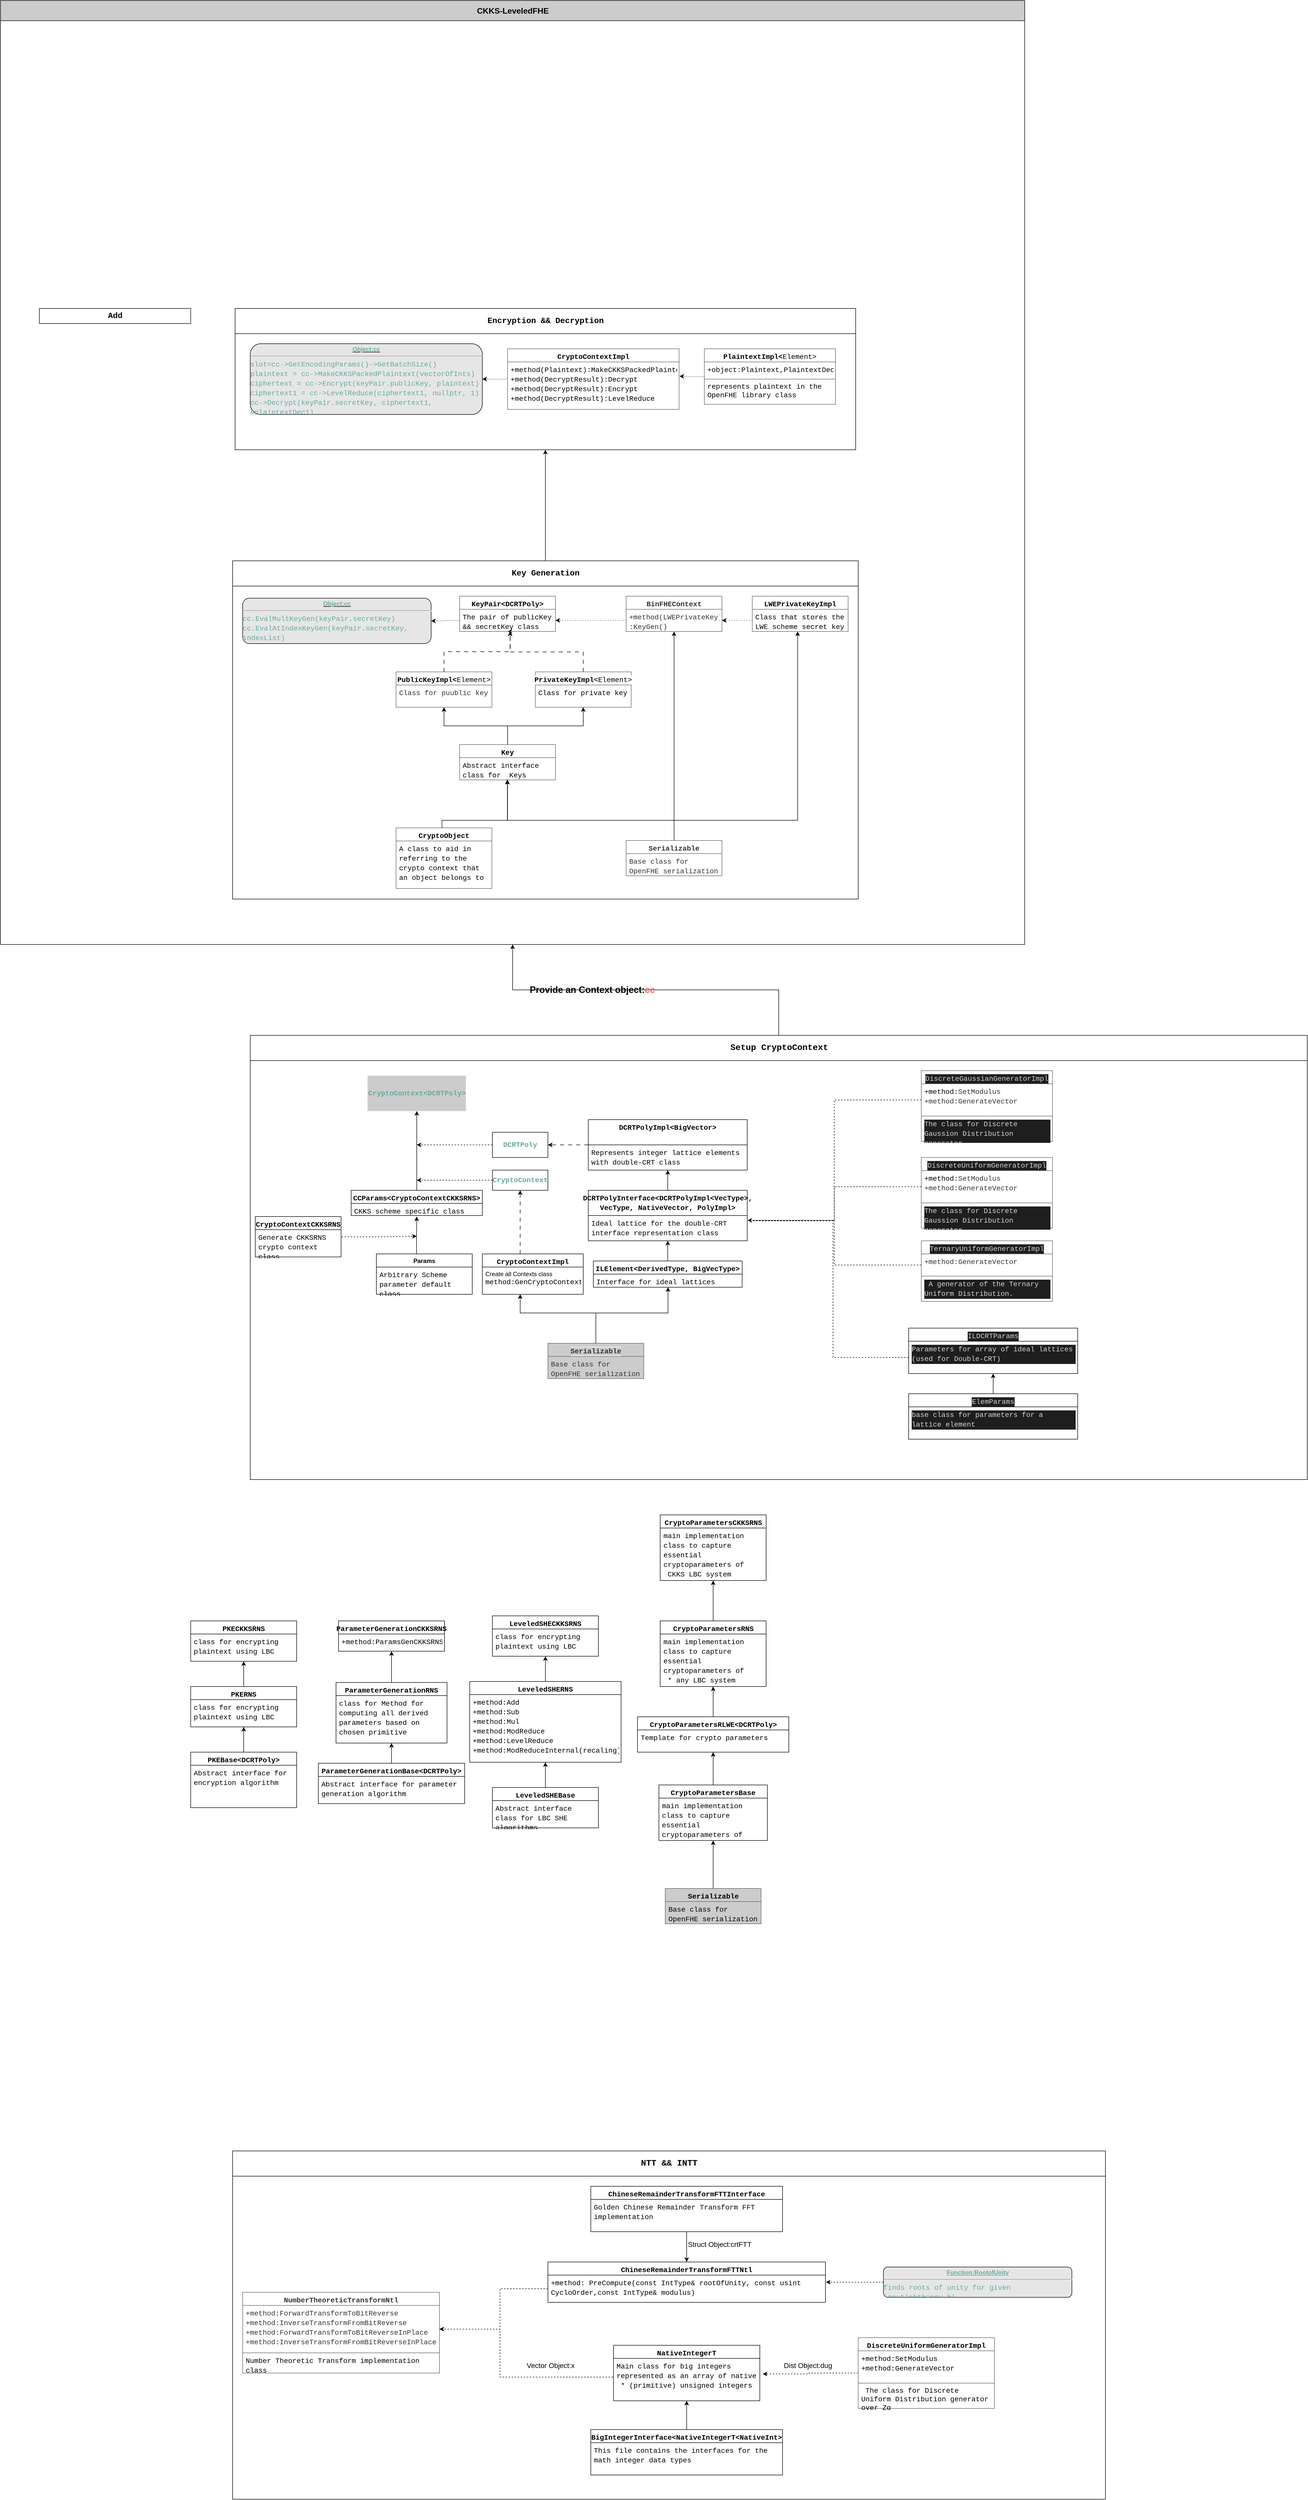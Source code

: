 <mxfile version="21.6.9" type="github">
  <diagram id="prtHgNgQTEPvFCAcTncT" name="Page-1">
    <mxGraphModel dx="1258" dy="3134" grid="1" gridSize="10" guides="1" tooltips="1" connect="1" arrows="1" fold="1" page="1" pageScale="1" pageWidth="827" pageHeight="1169" math="0" shadow="0">
      <root>
        <mxCell id="0" />
        <mxCell id="1" parent="0" />
        <mxCell id="dNxyNK7c78bLwvsdeMH5-11" value="&lt;font style=&quot;font-size: 16px;&quot;&gt;CKKS-LeveledFHE&lt;/font&gt;" style="swimlane;html=1;startSize=40;horizontal=1;containerType=tree;glass=0;fillColor=#CCCCCC;" parent="1" vertex="1">
          <mxGeometry x="450" y="-1870" width="2030" height="1870" as="geometry">
            <mxRectangle x="40" y="80" width="90" height="30" as="alternateBounds" />
          </mxGeometry>
        </mxCell>
        <mxCell id="F4W6GdJIVFa8Bw8fIA7z-330" style="edgeStyle=orthogonalEdgeStyle;rounded=0;orthogonalLoop=1;jettySize=auto;html=1;" edge="1" parent="dNxyNK7c78bLwvsdeMH5-11" source="F4W6GdJIVFa8Bw8fIA7z-154" target="F4W6GdJIVFa8Bw8fIA7z-241">
          <mxGeometry relative="1" as="geometry" />
        </mxCell>
        <mxCell id="F4W6GdJIVFa8Bw8fIA7z-154" value="&lt;div style=&quot;font-family: Consolas, &amp;quot;Courier New&amp;quot;, monospace; line-height: 19px;&quot;&gt;&lt;div style=&quot;line-height: 19px;&quot;&gt;&lt;font style=&quot;font-size: 16px;&quot;&gt;Key Generation&lt;/font&gt;&lt;/div&gt;&lt;/div&gt;" style="swimlane;html=1;startSize=50;horizontal=1;containerType=tree;glass=0;align=center;verticalAlign=middle;" vertex="1" parent="dNxyNK7c78bLwvsdeMH5-11">
          <mxGeometry x="460" y="1110" width="1240" height="670" as="geometry">
            <mxRectangle x="1235" y="880" width="190" height="30" as="alternateBounds" />
          </mxGeometry>
        </mxCell>
        <mxCell id="F4W6GdJIVFa8Bw8fIA7z-186" value="&lt;div style=&quot;font-family: Consolas, &amp;quot;Courier New&amp;quot;, monospace; font-size: 14px; line-height: 19px;&quot;&gt;&lt;font color=&quot;#000000&quot;&gt;Key&lt;/font&gt;&lt;/div&gt;" style="swimlane;fontStyle=1;align=center;verticalAlign=top;childLayout=stackLayout;horizontal=1;startSize=26;horizontalStack=0;resizeParent=1;resizeParentMax=0;resizeLast=0;collapsible=1;marginBottom=0;whiteSpace=wrap;html=1;labelBorderColor=none;labelBackgroundColor=default;fillColor=none;fontColor=#333333;strokeColor=#666666;" vertex="1" parent="F4W6GdJIVFa8Bw8fIA7z-154">
          <mxGeometry x="450" y="364" width="190" height="70" as="geometry" />
        </mxCell>
        <mxCell id="F4W6GdJIVFa8Bw8fIA7z-187" value="&lt;div style=&quot;font-family: Consolas, &amp;quot;Courier New&amp;quot;, monospace; font-size: 14px; line-height: 19px;&quot;&gt;&lt;div style=&quot;line-height: 19px;&quot;&gt;&lt;font color=&quot;#000000&quot;&gt;Abstract interface class for &amp;nbsp;Keys&lt;/font&gt;&lt;/div&gt;&lt;/div&gt;" style="text;strokeColor=#666666;fillColor=none;align=left;verticalAlign=top;spacingLeft=4;spacingRight=4;overflow=hidden;rotatable=0;points=[[0,0.5],[1,0.5]];portConstraint=eastwest;whiteSpace=wrap;html=1;fontColor=#333333;" vertex="1" parent="F4W6GdJIVFa8Bw8fIA7z-186">
          <mxGeometry y="26" width="190" height="44" as="geometry" />
        </mxCell>
        <mxCell id="F4W6GdJIVFa8Bw8fIA7z-190" style="edgeStyle=orthogonalEdgeStyle;rounded=0;orthogonalLoop=1;jettySize=auto;html=1;entryX=0.5;entryY=1;entryDx=0;entryDy=0;" edge="1" parent="F4W6GdJIVFa8Bw8fIA7z-154" source="F4W6GdJIVFa8Bw8fIA7z-188" target="F4W6GdJIVFa8Bw8fIA7z-186">
          <mxGeometry relative="1" as="geometry">
            <Array as="points">
              <mxPoint x="875" y="514" />
              <mxPoint x="545" y="514" />
            </Array>
          </mxGeometry>
        </mxCell>
        <mxCell id="F4W6GdJIVFa8Bw8fIA7z-239" style="edgeStyle=orthogonalEdgeStyle;rounded=0;orthogonalLoop=1;jettySize=auto;html=1;exitX=0.5;exitY=0;exitDx=0;exitDy=0;entryX=0.498;entryY=0.982;entryDx=0;entryDy=0;entryPerimeter=0;" edge="1" parent="F4W6GdJIVFa8Bw8fIA7z-154" source="F4W6GdJIVFa8Bw8fIA7z-191" target="F4W6GdJIVFa8Bw8fIA7z-187">
          <mxGeometry relative="1" as="geometry">
            <Array as="points">
              <mxPoint x="415" y="514" />
              <mxPoint x="545" y="514" />
            </Array>
          </mxGeometry>
        </mxCell>
        <mxCell id="F4W6GdJIVFa8Bw8fIA7z-191" value="&lt;div style=&quot;font-family: Consolas, &amp;quot;Courier New&amp;quot;, monospace; font-size: 14px; line-height: 19px;&quot;&gt;&lt;div style=&quot;line-height: 19px;&quot;&gt;&lt;font style=&quot;&quot; color=&quot;#000000&quot;&gt;CryptoObject&lt;/font&gt;&lt;/div&gt;&lt;/div&gt;" style="swimlane;fontStyle=1;align=center;verticalAlign=top;childLayout=stackLayout;horizontal=1;startSize=26;horizontalStack=0;resizeParent=1;resizeParentMax=0;resizeLast=0;collapsible=1;marginBottom=0;whiteSpace=wrap;html=1;labelBorderColor=none;labelBackgroundColor=default;fillColor=none;fontColor=#333333;strokeColor=#666666;" vertex="1" parent="F4W6GdJIVFa8Bw8fIA7z-154">
          <mxGeometry x="324" y="529" width="190" height="120" as="geometry" />
        </mxCell>
        <mxCell id="F4W6GdJIVFa8Bw8fIA7z-192" value="&lt;div style=&quot;font-family: Consolas, &amp;quot;Courier New&amp;quot;, monospace; font-size: 14px; line-height: 19px;&quot;&gt;&lt;div style=&quot;line-height: 19px;&quot;&gt;&lt;font color=&quot;#000000&quot;&gt;A class to aid in referring to the crypto context that an object belongs to&lt;/font&gt;&lt;/div&gt;&lt;/div&gt;" style="text;strokeColor=#666666;fillColor=none;align=left;verticalAlign=top;spacingLeft=4;spacingRight=4;overflow=hidden;rotatable=0;points=[[0,0.5],[1,0.5]];portConstraint=eastwest;whiteSpace=wrap;html=1;fontColor=#333333;" vertex="1" parent="F4W6GdJIVFa8Bw8fIA7z-191">
          <mxGeometry y="26" width="190" height="94" as="geometry" />
        </mxCell>
        <mxCell id="F4W6GdJIVFa8Bw8fIA7z-201" style="edgeStyle=orthogonalEdgeStyle;rounded=0;orthogonalLoop=1;jettySize=auto;html=1;entryX=0.5;entryY=1;entryDx=0;entryDy=0;" edge="1" target="F4W6GdJIVFa8Bw8fIA7z-202" source="F4W6GdJIVFa8Bw8fIA7z-186" parent="F4W6GdJIVFa8Bw8fIA7z-154">
          <mxGeometry relative="1" as="geometry">
            <mxPoint x="765" y="304" as="sourcePoint" />
          </mxGeometry>
        </mxCell>
        <mxCell id="F4W6GdJIVFa8Bw8fIA7z-202" value="&lt;div style=&quot;font-family: Consolas, &amp;quot;Courier New&amp;quot;, monospace; font-size: 14px; line-height: 19px;&quot;&gt;&lt;div style=&quot;line-height: 19px;&quot;&gt;&lt;font color=&quot;#000000&quot;&gt;PublicKeyImpl&amp;lt;&lt;span style=&quot;font-weight: normal;&quot;&gt;Element&lt;/span&gt;&lt;span style=&quot;font-weight: normal;&quot;&gt;&amp;gt;&lt;/span&gt;&lt;/font&gt;&lt;/div&gt;&lt;/div&gt;" style="swimlane;fontStyle=1;align=center;verticalAlign=top;childLayout=stackLayout;horizontal=1;startSize=26;horizontalStack=0;resizeParent=1;resizeParentMax=0;resizeLast=0;collapsible=1;marginBottom=0;whiteSpace=wrap;html=1;labelBorderColor=none;labelBackgroundColor=default;fillColor=none;fontColor=#333333;strokeColor=#666666;" vertex="1" parent="F4W6GdJIVFa8Bw8fIA7z-154">
          <mxGeometry x="324" y="220" width="190" height="70" as="geometry" />
        </mxCell>
        <mxCell id="F4W6GdJIVFa8Bw8fIA7z-203" value="&lt;div style=&quot;font-family: Consolas, &amp;quot;Courier New&amp;quot;, monospace; font-size: 14px; line-height: 19px;&quot;&gt;&lt;div style=&quot;line-height: 19px;&quot;&gt;Class for puublic key&lt;br&gt;&lt;/div&gt;&lt;/div&gt;" style="text;strokeColor=#666666;fillColor=none;align=left;verticalAlign=top;spacingLeft=4;spacingRight=4;overflow=hidden;rotatable=0;points=[[0,0.5],[1,0.5]];portConstraint=eastwest;whiteSpace=wrap;html=1;fontColor=#333333;" vertex="1" parent="F4W6GdJIVFa8Bw8fIA7z-202">
          <mxGeometry y="26" width="190" height="44" as="geometry" />
        </mxCell>
        <mxCell id="F4W6GdJIVFa8Bw8fIA7z-204" style="edgeStyle=orthogonalEdgeStyle;rounded=0;orthogonalLoop=1;jettySize=auto;html=1;entryX=0.5;entryY=1;entryDx=0;entryDy=0;" edge="1" target="F4W6GdJIVFa8Bw8fIA7z-205" source="F4W6GdJIVFa8Bw8fIA7z-186" parent="F4W6GdJIVFa8Bw8fIA7z-154">
          <mxGeometry relative="1" as="geometry">
            <mxPoint x="795" y="278" as="sourcePoint" />
          </mxGeometry>
        </mxCell>
        <mxCell id="F4W6GdJIVFa8Bw8fIA7z-211" style="edgeStyle=orthogonalEdgeStyle;rounded=0;orthogonalLoop=1;jettySize=auto;html=1;exitX=0.5;exitY=0;exitDx=0;exitDy=0;dashed=1;dashPattern=8 8;" edge="1" parent="F4W6GdJIVFa8Bw8fIA7z-154" source="F4W6GdJIVFa8Bw8fIA7z-205">
          <mxGeometry relative="1" as="geometry">
            <mxPoint x="550" y="140" as="targetPoint" />
          </mxGeometry>
        </mxCell>
        <mxCell id="F4W6GdJIVFa8Bw8fIA7z-205" value="&lt;div style=&quot;font-family: Consolas, &amp;quot;Courier New&amp;quot;, monospace; font-size: 14px; line-height: 19px;&quot;&gt;&lt;div style=&quot;line-height: 19px;&quot;&gt;&lt;font color=&quot;#000000&quot;&gt;PrivateKeyImpl&lt;/font&gt;&amp;lt;&lt;span style=&quot;border-color: var(--border-color); color: rgb(0, 0, 0); font-weight: normal;&quot;&gt;Element&lt;/span&gt;&lt;span style=&quot;border-color: var(--border-color); color: rgb(0, 0, 0); font-weight: normal;&quot;&gt;&amp;gt;&lt;/span&gt;&lt;/div&gt;&lt;/div&gt;" style="swimlane;fontStyle=1;align=center;verticalAlign=top;childLayout=stackLayout;horizontal=1;startSize=26;horizontalStack=0;resizeParent=1;resizeParentMax=0;resizeLast=0;collapsible=1;marginBottom=0;whiteSpace=wrap;html=1;labelBorderColor=none;labelBackgroundColor=default;fillColor=none;fontColor=#333333;strokeColor=#666666;" vertex="1" parent="F4W6GdJIVFa8Bw8fIA7z-154">
          <mxGeometry x="600" y="220" width="190" height="70" as="geometry" />
        </mxCell>
        <mxCell id="F4W6GdJIVFa8Bw8fIA7z-206" value="&lt;div style=&quot;font-family: Consolas, &amp;quot;Courier New&amp;quot;, monospace; font-size: 14px; line-height: 19px;&quot;&gt;&lt;div style=&quot;line-height: 19px;&quot;&gt;&lt;div style=&quot;line-height: 19px;&quot;&gt;&lt;font color=&quot;#000000&quot;&gt;Class for private key&lt;/font&gt;&lt;/div&gt;&lt;/div&gt;&lt;/div&gt;" style="text;strokeColor=#666666;fillColor=none;align=left;verticalAlign=top;spacingLeft=4;spacingRight=4;overflow=hidden;rotatable=0;points=[[0,0.5],[1,0.5]];portConstraint=eastwest;whiteSpace=wrap;html=1;fontColor=#333333;" vertex="1" parent="F4W6GdJIVFa8Bw8fIA7z-205">
          <mxGeometry y="26" width="190" height="44" as="geometry" />
        </mxCell>
        <mxCell id="F4W6GdJIVFa8Bw8fIA7z-207" style="edgeStyle=orthogonalEdgeStyle;rounded=0;orthogonalLoop=1;jettySize=auto;html=1;entryX=0.5;entryY=1;entryDx=0;entryDy=0;dashed=1;dashPattern=8 8;" edge="1" target="F4W6GdJIVFa8Bw8fIA7z-208" source="F4W6GdJIVFa8Bw8fIA7z-202" parent="F4W6GdJIVFa8Bw8fIA7z-154">
          <mxGeometry relative="1" as="geometry">
            <mxPoint x="665" y="148" as="sourcePoint" />
            <Array as="points">
              <mxPoint x="419" y="180" />
              <mxPoint x="550" y="180" />
              <mxPoint x="550" y="140" />
            </Array>
          </mxGeometry>
        </mxCell>
        <mxCell id="F4W6GdJIVFa8Bw8fIA7z-208" value="&lt;div style=&quot;font-family: Consolas, &amp;quot;Courier New&amp;quot;, monospace; font-size: 14px; line-height: 19px;&quot;&gt;&lt;div style=&quot;line-height: 19px;&quot;&gt;&lt;font style=&quot;&quot; color=&quot;#000000&quot;&gt;KeyPair&amp;lt;DCRTPoly&amp;gt;&lt;/font&gt;&lt;/div&gt;&lt;/div&gt;" style="swimlane;fontStyle=1;align=center;verticalAlign=top;childLayout=stackLayout;horizontal=1;startSize=26;horizontalStack=0;resizeParent=1;resizeParentMax=0;resizeLast=0;collapsible=1;marginBottom=0;whiteSpace=wrap;html=1;labelBorderColor=none;labelBackgroundColor=default;fillColor=none;fontColor=#333333;strokeColor=#666666;" vertex="1" parent="F4W6GdJIVFa8Bw8fIA7z-154">
          <mxGeometry x="450" y="70" width="190" height="70" as="geometry" />
        </mxCell>
        <mxCell id="F4W6GdJIVFa8Bw8fIA7z-209" value="&lt;div style=&quot;font-family: Consolas, &amp;quot;Courier New&amp;quot;, monospace; font-size: 14px; line-height: 19px;&quot;&gt;&lt;div style=&quot;line-height: 19px;&quot;&gt;&lt;div style=&quot;line-height: 19px;&quot;&gt;&lt;font style=&quot;&quot; color=&quot;#000000&quot;&gt;The pair of publicKey &amp;amp;&amp;amp; secretKey class&lt;/font&gt;&lt;/div&gt;&lt;/div&gt;&lt;/div&gt;" style="text;strokeColor=#666666;fillColor=none;align=left;verticalAlign=top;spacingLeft=4;spacingRight=4;overflow=hidden;rotatable=0;points=[[0,0.5],[1,0.5]];portConstraint=eastwest;whiteSpace=wrap;html=1;fontColor=#333333;" vertex="1" parent="F4W6GdJIVFa8Bw8fIA7z-208">
          <mxGeometry y="26" width="190" height="44" as="geometry" />
        </mxCell>
        <mxCell id="F4W6GdJIVFa8Bw8fIA7z-215" value="" style="edgeStyle=orthogonalEdgeStyle;rounded=0;orthogonalLoop=1;jettySize=auto;html=1;exitX=0.5;exitY=0;exitDx=0;exitDy=0;" edge="1" source="F4W6GdJIVFa8Bw8fIA7z-188" target="F4W6GdJIVFa8Bw8fIA7z-216" parent="F4W6GdJIVFa8Bw8fIA7z-154">
          <mxGeometry relative="1" as="geometry">
            <Array as="points">
              <mxPoint x="875" y="514" />
              <mxPoint x="1120" y="514" />
            </Array>
          </mxGeometry>
        </mxCell>
        <mxCell id="F4W6GdJIVFa8Bw8fIA7z-223" value="" style="edgeStyle=orthogonalEdgeStyle;rounded=0;orthogonalLoop=1;jettySize=auto;html=1;" edge="1" source="F4W6GdJIVFa8Bw8fIA7z-188" target="F4W6GdJIVFa8Bw8fIA7z-224" parent="F4W6GdJIVFa8Bw8fIA7z-154">
          <mxGeometry relative="1" as="geometry" />
        </mxCell>
        <mxCell id="F4W6GdJIVFa8Bw8fIA7z-224" value="&lt;div style=&quot;font-family: Consolas, &amp;quot;Courier New&amp;quot;, monospace; font-size: 14px; line-height: 19px;&quot;&gt;BinFHEContext&lt;br&gt;&lt;/div&gt;" style="swimlane;fontStyle=1;align=center;verticalAlign=top;childLayout=stackLayout;horizontal=1;startSize=26;horizontalStack=0;resizeParent=1;resizeParentMax=0;resizeLast=0;collapsible=1;marginBottom=0;whiteSpace=wrap;html=1;labelBorderColor=none;labelBackgroundColor=default;fillColor=none;fontColor=#333333;strokeColor=#666666;" vertex="1" parent="F4W6GdJIVFa8Bw8fIA7z-154">
          <mxGeometry x="780.0" y="70" width="190" height="70" as="geometry" />
        </mxCell>
        <mxCell id="F4W6GdJIVFa8Bw8fIA7z-225" value="&lt;div style=&quot;font-family: Consolas, &amp;quot;Courier New&amp;quot;, monospace; font-size: 14px; line-height: 19px;&quot;&gt;+method(LWEPrivateKey)&lt;/div&gt;&lt;div style=&quot;font-family: Consolas, &amp;quot;Courier New&amp;quot;, monospace; font-size: 14px; line-height: 19px;&quot;&gt;&lt;span style=&quot;background-color: initial;&quot;&gt;:KeyGen()&lt;/span&gt;&lt;/div&gt;" style="text;strokeColor=#666666;fillColor=none;align=left;verticalAlign=top;spacingLeft=4;spacingRight=4;overflow=hidden;rotatable=0;points=[[0,0.5],[1,0.5]];portConstraint=eastwest;whiteSpace=wrap;html=1;fontColor=#333333;" vertex="1" parent="F4W6GdJIVFa8Bw8fIA7z-224">
          <mxGeometry y="26" width="190" height="44" as="geometry" />
        </mxCell>
        <mxCell id="F4W6GdJIVFa8Bw8fIA7z-216" value="&lt;div style=&quot;font-family: Consolas, &amp;quot;Courier New&amp;quot;, monospace; font-size: 14px; line-height: 19px;&quot;&gt;&lt;div style=&quot;line-height: 19px;&quot;&gt;&lt;font style=&quot;&quot; color=&quot;#000000&quot;&gt;LWEPrivateKeyImpl&lt;/font&gt;&lt;/div&gt;&lt;/div&gt;" style="swimlane;fontStyle=1;align=center;verticalAlign=top;childLayout=stackLayout;horizontal=1;startSize=26;horizontalStack=0;resizeParent=1;resizeParentMax=0;resizeLast=0;collapsible=1;marginBottom=0;whiteSpace=wrap;html=1;labelBorderColor=none;labelBackgroundColor=default;fillColor=none;fontColor=#333333;strokeColor=#666666;" vertex="1" parent="F4W6GdJIVFa8Bw8fIA7z-154">
          <mxGeometry x="1030.0" y="70" width="190" height="70" as="geometry" />
        </mxCell>
        <mxCell id="F4W6GdJIVFa8Bw8fIA7z-217" value="&lt;div style=&quot;font-family: Consolas, &amp;quot;Courier New&amp;quot;, monospace; font-size: 14px; line-height: 19px;&quot;&gt;&lt;div style=&quot;line-height: 19px;&quot;&gt;&lt;font color=&quot;#000000&quot;&gt;Class that stores the LWE scheme secret key&lt;/font&gt;&lt;/div&gt;&lt;/div&gt;" style="text;strokeColor=#666666;fillColor=none;align=left;verticalAlign=top;spacingLeft=4;spacingRight=4;overflow=hidden;rotatable=0;points=[[0,0.5],[1,0.5]];portConstraint=eastwest;whiteSpace=wrap;html=1;fontColor=#333333;" vertex="1" parent="F4W6GdJIVFa8Bw8fIA7z-216">
          <mxGeometry y="26" width="190" height="44" as="geometry" />
        </mxCell>
        <mxCell id="F4W6GdJIVFa8Bw8fIA7z-227" style="edgeStyle=orthogonalEdgeStyle;rounded=0;orthogonalLoop=1;jettySize=auto;html=1;exitX=0;exitY=0.5;exitDx=0;exitDy=0;entryX=1;entryY=0.5;entryDx=0;entryDy=0;dashed=1;dashPattern=1 4;" edge="1" parent="F4W6GdJIVFa8Bw8fIA7z-154" source="F4W6GdJIVFa8Bw8fIA7z-217" target="F4W6GdJIVFa8Bw8fIA7z-225">
          <mxGeometry relative="1" as="geometry" />
        </mxCell>
        <mxCell id="F4W6GdJIVFa8Bw8fIA7z-228" style="edgeStyle=orthogonalEdgeStyle;rounded=0;orthogonalLoop=1;jettySize=auto;html=1;exitX=0;exitY=0.5;exitDx=0;exitDy=0;entryX=1;entryY=0.5;entryDx=0;entryDy=0;dashed=1;dashPattern=1 4;" edge="1" parent="F4W6GdJIVFa8Bw8fIA7z-154" source="F4W6GdJIVFa8Bw8fIA7z-225" target="F4W6GdJIVFa8Bw8fIA7z-209">
          <mxGeometry relative="1" as="geometry" />
        </mxCell>
        <mxCell id="F4W6GdJIVFa8Bw8fIA7z-188" value="&lt;div style=&quot;font-family: Consolas, &amp;quot;Courier New&amp;quot;, monospace; font-size: 14px; line-height: 19px;&quot;&gt;Serializable&lt;/div&gt;" style="swimlane;fontStyle=1;align=center;verticalAlign=top;childLayout=stackLayout;horizontal=1;startSize=26;horizontalStack=0;resizeParent=1;resizeParentMax=0;resizeLast=0;collapsible=1;marginBottom=0;whiteSpace=wrap;html=1;labelBorderColor=none;labelBackgroundColor=default;fillColor=none;fontColor=#333333;strokeColor=#666666;" vertex="1" parent="F4W6GdJIVFa8Bw8fIA7z-154">
          <mxGeometry x="780" y="554" width="190" height="70" as="geometry" />
        </mxCell>
        <mxCell id="F4W6GdJIVFa8Bw8fIA7z-189" value="&lt;div style=&quot;font-family: Consolas, &amp;quot;Courier New&amp;quot;, monospace; font-size: 14px; line-height: 19px;&quot;&gt;Base class for OpenFHE serialization&lt;/div&gt;" style="text;strokeColor=#666666;fillColor=none;align=left;verticalAlign=top;spacingLeft=4;spacingRight=4;overflow=hidden;rotatable=0;points=[[0,0.5],[1,0.5]];portConstraint=eastwest;whiteSpace=wrap;html=1;fontColor=#333333;" vertex="1" parent="F4W6GdJIVFa8Bw8fIA7z-188">
          <mxGeometry y="26" width="190" height="44" as="geometry" />
        </mxCell>
        <mxCell id="F4W6GdJIVFa8Bw8fIA7z-234" value="&lt;p style=&quot;margin:0px;margin-top:4px;text-align:center;text-decoration:underline;&quot;&gt;&lt;b&gt;&lt;font color=&quot;#67ab9f&quot;&gt;Object:cc&lt;/font&gt;&lt;/b&gt;&lt;/p&gt;&lt;hr&gt;&lt;div style=&quot;font-family: Consolas, &amp;quot;Courier New&amp;quot;, monospace; font-size: 14px; line-height: 19px;&quot;&gt;&lt;font color=&quot;#67ab9f&quot;&gt;cc.EvalMultKeyGen(keyPair.secretKey)&lt;/font&gt;&lt;/div&gt;&lt;div style=&quot;font-family: Consolas, &amp;quot;Courier New&amp;quot;, monospace; font-size: 14px; line-height: 19px;&quot;&gt;&lt;font color=&quot;#67ab9f&quot;&gt;cc.EvalAtIndexKeyGen(keyPair.secretKey, indexList)&lt;/font&gt;&lt;/div&gt;" style="verticalAlign=top;align=left;overflow=fill;fontSize=12;fontFamily=Helvetica;html=1;whiteSpace=wrap;rounded=1;fillColor=#E6E6E6;" vertex="1" parent="F4W6GdJIVFa8Bw8fIA7z-154">
          <mxGeometry x="20" y="74" width="373.5" height="90" as="geometry" />
        </mxCell>
        <mxCell id="F4W6GdJIVFa8Bw8fIA7z-235" style="edgeStyle=orthogonalEdgeStyle;rounded=0;orthogonalLoop=1;jettySize=auto;html=1;exitX=0;exitY=0.5;exitDx=0;exitDy=0;entryX=1;entryY=0.5;entryDx=0;entryDy=0;dashed=1;dashPattern=1 2;" edge="1" parent="F4W6GdJIVFa8Bw8fIA7z-154" source="F4W6GdJIVFa8Bw8fIA7z-209" target="F4W6GdJIVFa8Bw8fIA7z-234">
          <mxGeometry relative="1" as="geometry">
            <mxPoint x="410.0" y="118.5" as="targetPoint" />
          </mxGeometry>
        </mxCell>
        <mxCell id="F4W6GdJIVFa8Bw8fIA7z-241" value="&lt;div style=&quot;font-family: Consolas, &amp;quot;Courier New&amp;quot;, monospace; line-height: 19px;&quot;&gt;&lt;div style=&quot;line-height: 19px;&quot;&gt;&lt;span style=&quot;font-size: 16px;&quot;&gt;Encryption &amp;amp;&amp;amp; Decryption&lt;/span&gt;&lt;/div&gt;&lt;/div&gt;" style="swimlane;html=1;startSize=50;horizontal=1;containerType=tree;glass=0;align=center;verticalAlign=middle;" vertex="1" parent="dNxyNK7c78bLwvsdeMH5-11">
          <mxGeometry x="465" y="610" width="1230" height="280" as="geometry">
            <mxRectangle x="1180" y="720" width="300" height="30" as="alternateBounds" />
          </mxGeometry>
        </mxCell>
        <mxCell id="F4W6GdJIVFa8Bw8fIA7z-264" style="edgeStyle=orthogonalEdgeStyle;rounded=0;orthogonalLoop=1;jettySize=auto;html=1;exitX=0;exitY=0.5;exitDx=0;exitDy=0;entryX=1;entryY=0.5;entryDx=0;entryDy=0;dashed=1;dashPattern=1 4;" edge="1" parent="F4W6GdJIVFa8Bw8fIA7z-241" source="F4W6GdJIVFa8Bw8fIA7z-263">
          <mxGeometry relative="1" as="geometry">
            <mxPoint x="970.0" y="118.0" as="targetPoint" />
          </mxGeometry>
        </mxCell>
        <mxCell id="F4W6GdJIVFa8Bw8fIA7z-364" style="edgeStyle=orthogonalEdgeStyle;rounded=0;orthogonalLoop=1;jettySize=auto;html=1;entryX=1.002;entryY=0.301;entryDx=0;entryDy=0;entryPerimeter=0;dashed=1;dashPattern=1 2;" edge="1" parent="F4W6GdJIVFa8Bw8fIA7z-241" source="F4W6GdJIVFa8Bw8fIA7z-273" target="F4W6GdJIVFa8Bw8fIA7z-324">
          <mxGeometry relative="1" as="geometry" />
        </mxCell>
        <mxCell id="F4W6GdJIVFa8Bw8fIA7z-273" value="&lt;div style=&quot;font-family: Consolas, &amp;quot;Courier New&amp;quot;, monospace; font-size: 14px; line-height: 19px;&quot;&gt;&lt;div style=&quot;line-height: 19px;&quot;&gt;&lt;font color=&quot;#000000&quot;&gt;PlaintextImpl&amp;lt;&lt;span style=&quot;font-weight: normal;&quot;&gt;Element&lt;/span&gt;&lt;span style=&quot;font-weight: normal;&quot;&gt;&amp;gt;&lt;/span&gt;&lt;/font&gt;&lt;/div&gt;&lt;/div&gt;" style="swimlane;fontStyle=1;align=center;verticalAlign=top;childLayout=stackLayout;horizontal=1;startSize=26;horizontalStack=0;resizeParent=1;resizeParentMax=0;resizeLast=0;collapsible=1;marginBottom=0;whiteSpace=wrap;html=1;labelBorderColor=none;labelBackgroundColor=default;fillColor=none;fontColor=#333333;strokeColor=#666666;" vertex="1" parent="F4W6GdJIVFa8Bw8fIA7z-241">
          <mxGeometry x="930" y="80" width="260" height="110" as="geometry" />
        </mxCell>
        <mxCell id="F4W6GdJIVFa8Bw8fIA7z-274" value="&lt;div style=&quot;font-family: Consolas, &amp;quot;Courier New&amp;quot;, monospace; font-size: 14px; line-height: 19px;&quot;&gt;&lt;div style=&quot;line-height: 19px;&quot;&gt;&lt;div style=&quot;line-height: 19px;&quot;&gt;&lt;span style=&quot;background-color: initial; color: rgb(0, 0, 0);&quot;&gt;+object:Plaintext,PlaintextDec1&lt;/span&gt;&lt;br&gt;&lt;/div&gt;&lt;div style=&quot;line-height: 19px;&quot;&gt;&lt;div&gt;&lt;br&gt;&lt;/div&gt;&lt;/div&gt;&lt;/div&gt;&lt;/div&gt;" style="text;strokeColor=#666666;fillColor=none;align=left;verticalAlign=top;spacingLeft=4;spacingRight=4;overflow=hidden;rotatable=0;points=[[0,0.5],[1,0.5]];portConstraint=eastwest;whiteSpace=wrap;html=1;fontColor=#333333;" vertex="1" parent="F4W6GdJIVFa8Bw8fIA7z-273">
          <mxGeometry y="26" width="260" height="34" as="geometry" />
        </mxCell>
        <mxCell id="F4W6GdJIVFa8Bw8fIA7z-355" value="&lt;font style=&quot;font-size: 14px;&quot; face=&quot;Consolas, Courier New, monospace&quot;&gt;represents plaintext in the OpenFHE library class&lt;/font&gt;" style="text;strokeColor=none;fillColor=none;align=left;verticalAlign=top;spacingLeft=4;spacingRight=4;overflow=hidden;rotatable=0;points=[[0,0.5],[1,0.5]];portConstraint=eastwest;whiteSpace=wrap;html=1;" vertex="1" parent="F4W6GdJIVFa8Bw8fIA7z-273">
          <mxGeometry y="60" width="260" height="50" as="geometry" />
        </mxCell>
        <mxCell id="F4W6GdJIVFa8Bw8fIA7z-367" style="edgeStyle=orthogonalEdgeStyle;rounded=0;orthogonalLoop=1;jettySize=auto;html=1;entryX=1;entryY=0.5;entryDx=0;entryDy=0;dashed=1;dashPattern=1 2;" edge="1" parent="F4W6GdJIVFa8Bw8fIA7z-241" source="F4W6GdJIVFa8Bw8fIA7z-323" target="F4W6GdJIVFa8Bw8fIA7z-366">
          <mxGeometry relative="1" as="geometry" />
        </mxCell>
        <mxCell id="F4W6GdJIVFa8Bw8fIA7z-323" value="&lt;div style=&quot;font-family: Consolas, &amp;quot;Courier New&amp;quot;, monospace; font-size: 14px; line-height: 19px;&quot;&gt;&lt;div style=&quot;line-height: 19px;&quot;&gt;&lt;div style=&quot;line-height: 19px;&quot;&gt;&lt;font style=&quot;&quot; color=&quot;#000000&quot;&gt;CryptoContextImpl&lt;/font&gt;&lt;/div&gt;&lt;/div&gt;&lt;/div&gt;" style="swimlane;fontStyle=1;align=center;verticalAlign=top;childLayout=stackLayout;horizontal=1;startSize=26;horizontalStack=0;resizeParent=1;resizeParentMax=0;resizeLast=0;collapsible=1;marginBottom=0;whiteSpace=wrap;html=1;labelBorderColor=none;labelBackgroundColor=default;fillColor=none;fontColor=#333333;strokeColor=#666666;" vertex="1" parent="F4W6GdJIVFa8Bw8fIA7z-241">
          <mxGeometry x="540" y="80" width="340" height="120" as="geometry" />
        </mxCell>
        <mxCell id="F4W6GdJIVFa8Bw8fIA7z-324" value="&lt;div style=&quot;font-family: Consolas, &amp;quot;Courier New&amp;quot;, monospace; font-size: 14px; line-height: 19px;&quot;&gt;&lt;div style=&quot;line-height: 19px;&quot;&gt;&lt;div style=&quot;line-height: 19px;&quot;&gt;&lt;font style=&quot;&quot; color=&quot;#000000&quot;&gt;+method(Plaintext):MakeCKKSPackedPlaintext&lt;br&gt;&lt;/font&gt;&lt;/div&gt;&lt;div style=&quot;line-height: 19px;&quot;&gt;&lt;font color=&quot;#000000&quot;&gt;+method(DecryptResult):Decrypt&lt;/font&gt;&lt;/div&gt;&lt;div style=&quot;line-height: 19px;&quot;&gt;&lt;font color=&quot;#000000&quot;&gt;+method(DecryptResult):Encrypt&lt;br&gt;&lt;/font&gt;&lt;/div&gt;&lt;div style=&quot;line-height: 19px;&quot;&gt;&lt;font style=&quot;&quot; color=&quot;#000000&quot;&gt;+method(DecryptResult):LevelReduce&lt;/font&gt;&lt;br&gt;&lt;/div&gt;&lt;/div&gt;&lt;/div&gt;" style="text;strokeColor=#666666;fillColor=none;align=left;verticalAlign=top;spacingLeft=4;spacingRight=4;overflow=hidden;rotatable=0;points=[[0,0.5],[1,0.5]];portConstraint=eastwest;whiteSpace=wrap;html=1;fontColor=#333333;" vertex="1" parent="F4W6GdJIVFa8Bw8fIA7z-323">
          <mxGeometry y="26" width="340" height="94" as="geometry" />
        </mxCell>
        <mxCell id="F4W6GdJIVFa8Bw8fIA7z-366" value="&lt;p style=&quot;margin:0px;margin-top:4px;text-align:center;text-decoration:underline;&quot;&gt;&lt;b&gt;&lt;font color=&quot;#67ab9f&quot;&gt;Object:cc&lt;/font&gt;&lt;/b&gt;&lt;/p&gt;&lt;hr&gt;&lt;div style=&quot;font-family: Consolas, &amp;quot;Courier New&amp;quot;, monospace; font-size: 14px; line-height: 19px;&quot;&gt;&lt;div style=&quot;line-height: 19px;&quot;&gt;&lt;font color=&quot;#67ab9f&quot;&gt;slot=cc-&amp;gt;GetEncodingParams()-&amp;gt;GetBatchSize()&lt;/font&gt;&lt;/div&gt;&lt;div style=&quot;line-height: 19px;&quot;&gt;&lt;div style=&quot;line-height: 19px;&quot;&gt;&lt;font color=&quot;#67ab9f&quot;&gt;plaintext = cc-&amp;gt;MakeCKKSPackedPlaintext(vectorOfInts)&lt;/font&gt;&lt;/div&gt;&lt;div style=&quot;line-height: 19px;&quot;&gt;&lt;div style=&quot;line-height: 19px;&quot;&gt;&lt;font color=&quot;#67ab9f&quot;&gt;ciphertext = cc-&amp;gt;Encrypt(keyPair.publicKey, plaintext)&lt;/font&gt;&lt;/div&gt;&lt;div style=&quot;line-height: 19px;&quot;&gt;&lt;div style=&quot;line-height: 19px;&quot;&gt;&lt;font color=&quot;#67ab9f&quot;&gt;ciphertext1 = cc-&amp;gt;LevelReduce(ciphertext1, nullptr, 1)&lt;/font&gt;&lt;/div&gt;&lt;/div&gt;&lt;/div&gt;&lt;/div&gt;&lt;div style=&quot;line-height: 19px;&quot;&gt;&lt;div style=&quot;line-height: 19px;&quot;&gt;&lt;font color=&quot;#67ab9f&quot;&gt;cc-&amp;gt;Decrypt(keyPair.secretKey, ciphertext1, &amp;amp;plaintextDec1)&lt;/font&gt;&lt;/div&gt;&lt;/div&gt;&lt;/div&gt;" style="verticalAlign=top;align=left;overflow=fill;fontSize=12;fontFamily=Helvetica;html=1;whiteSpace=wrap;rounded=1;fillColor=#E6E6E6;" vertex="1" parent="F4W6GdJIVFa8Bw8fIA7z-241">
          <mxGeometry x="30" y="69.88" width="460" height="140.25" as="geometry" />
        </mxCell>
        <mxCell id="F4W6GdJIVFa8Bw8fIA7z-426" value="&lt;div style=&quot;font-family: Consolas, &amp;quot;Courier New&amp;quot;, monospace; line-height: 19px;&quot;&gt;&lt;div style=&quot;line-height: 19px;&quot;&gt;&lt;span style=&quot;font-size: 16px;&quot;&gt;Add&lt;/span&gt;&lt;/div&gt;&lt;/div&gt;" style="swimlane;html=1;startSize=50;horizontal=1;containerType=tree;glass=0;align=center;verticalAlign=middle;" vertex="1" collapsed="1" parent="dNxyNK7c78bLwvsdeMH5-11">
          <mxGeometry x="77" y="610" width="300" height="30" as="geometry">
            <mxRectangle x="500" y="1270" width="1330" height="230" as="alternateBounds" />
          </mxGeometry>
        </mxCell>
        <mxCell id="F4W6GdJIVFa8Bw8fIA7z-427" style="edgeStyle=orthogonalEdgeStyle;rounded=0;orthogonalLoop=1;jettySize=auto;html=1;exitX=0;exitY=0.5;exitDx=0;exitDy=0;entryX=1;entryY=0.5;entryDx=0;entryDy=0;dashed=1;dashPattern=1 4;" edge="1" parent="F4W6GdJIVFa8Bw8fIA7z-426">
          <mxGeometry relative="1" as="geometry">
            <mxPoint x="970.0" y="118.0" as="targetPoint" />
          </mxGeometry>
        </mxCell>
        <mxCell id="F4W6GdJIVFa8Bw8fIA7z-428" style="edgeStyle=orthogonalEdgeStyle;rounded=0;orthogonalLoop=1;jettySize=auto;html=1;entryX=1.002;entryY=0.301;entryDx=0;entryDy=0;entryPerimeter=0;dashed=1;dashPattern=1 2;" edge="1" parent="F4W6GdJIVFa8Bw8fIA7z-426" source="F4W6GdJIVFa8Bw8fIA7z-429" target="F4W6GdJIVFa8Bw8fIA7z-434">
          <mxGeometry relative="1" as="geometry" />
        </mxCell>
        <mxCell id="F4W6GdJIVFa8Bw8fIA7z-429" value="&lt;div style=&quot;font-family: Consolas, &amp;quot;Courier New&amp;quot;, monospace; font-size: 14px; line-height: 19px;&quot;&gt;&lt;div style=&quot;line-height: 19px;&quot;&gt;&lt;font color=&quot;#000000&quot;&gt;PlaintextImpl&amp;lt;&lt;span style=&quot;font-weight: normal;&quot;&gt;Element&lt;/span&gt;&lt;span style=&quot;font-weight: normal;&quot;&gt;&amp;gt;&lt;/span&gt;&lt;/font&gt;&lt;/div&gt;&lt;/div&gt;" style="swimlane;fontStyle=1;align=center;verticalAlign=top;childLayout=stackLayout;horizontal=1;startSize=26;horizontalStack=0;resizeParent=1;resizeParentMax=0;resizeLast=0;collapsible=1;marginBottom=0;whiteSpace=wrap;html=1;labelBorderColor=none;labelBackgroundColor=default;fillColor=none;fontColor=#333333;strokeColor=#666666;" vertex="1" parent="F4W6GdJIVFa8Bw8fIA7z-426">
          <mxGeometry x="1052" y="79.94" width="260" height="110" as="geometry" />
        </mxCell>
        <mxCell id="F4W6GdJIVFa8Bw8fIA7z-430" value="&lt;div style=&quot;font-family: Consolas, &amp;quot;Courier New&amp;quot;, monospace; font-size: 14px; line-height: 19px;&quot;&gt;&lt;div style=&quot;line-height: 19px;&quot;&gt;&lt;div style=&quot;line-height: 19px;&quot;&gt;&lt;span style=&quot;background-color: initial; color: rgb(0, 0, 0);&quot;&gt;+object:Plaintext&lt;/span&gt;&lt;/div&gt;&lt;/div&gt;&lt;/div&gt;" style="text;strokeColor=#666666;fillColor=none;align=left;verticalAlign=top;spacingLeft=4;spacingRight=4;overflow=hidden;rotatable=0;points=[[0,0.5],[1,0.5]];portConstraint=eastwest;whiteSpace=wrap;html=1;fontColor=#333333;" vertex="1" parent="F4W6GdJIVFa8Bw8fIA7z-429">
          <mxGeometry y="26" width="260" height="34" as="geometry" />
        </mxCell>
        <mxCell id="F4W6GdJIVFa8Bw8fIA7z-431" value="&lt;font style=&quot;font-size: 14px;&quot; face=&quot;Consolas, Courier New, monospace&quot;&gt;represents plaintext in the OpenFHE library class&lt;/font&gt;" style="text;strokeColor=none;fillColor=none;align=left;verticalAlign=top;spacingLeft=4;spacingRight=4;overflow=hidden;rotatable=0;points=[[0,0.5],[1,0.5]];portConstraint=eastwest;whiteSpace=wrap;html=1;" vertex="1" parent="F4W6GdJIVFa8Bw8fIA7z-429">
          <mxGeometry y="60" width="260" height="50" as="geometry" />
        </mxCell>
        <mxCell id="F4W6GdJIVFa8Bw8fIA7z-432" style="edgeStyle=orthogonalEdgeStyle;rounded=0;orthogonalLoop=1;jettySize=auto;html=1;entryX=1;entryY=0.5;entryDx=0;entryDy=0;dashed=1;dashPattern=1 2;" edge="1" parent="F4W6GdJIVFa8Bw8fIA7z-426" source="F4W6GdJIVFa8Bw8fIA7z-433" target="F4W6GdJIVFa8Bw8fIA7z-435">
          <mxGeometry relative="1" as="geometry" />
        </mxCell>
        <mxCell id="F4W6GdJIVFa8Bw8fIA7z-433" value="&lt;div style=&quot;font-family: Consolas, &amp;quot;Courier New&amp;quot;, monospace; font-size: 14px; line-height: 19px;&quot;&gt;&lt;div style=&quot;line-height: 19px;&quot;&gt;&lt;div style=&quot;line-height: 19px;&quot;&gt;&lt;font style=&quot;&quot; color=&quot;#000000&quot;&gt;CryptoContextImpl&lt;/font&gt;&lt;/div&gt;&lt;/div&gt;&lt;/div&gt;" style="swimlane;fontStyle=1;align=center;verticalAlign=top;childLayout=stackLayout;horizontal=1;startSize=26;horizontalStack=0;resizeParent=1;resizeParentMax=0;resizeLast=0;collapsible=1;marginBottom=0;whiteSpace=wrap;html=1;labelBorderColor=none;labelBackgroundColor=default;fillColor=none;fontColor=#333333;strokeColor=#666666;" vertex="1" parent="F4W6GdJIVFa8Bw8fIA7z-426">
          <mxGeometry x="662" y="79.94" width="340" height="120" as="geometry" />
        </mxCell>
        <mxCell id="F4W6GdJIVFa8Bw8fIA7z-434" value="&lt;div style=&quot;font-family: Consolas, &amp;quot;Courier New&amp;quot;, monospace; font-size: 14px; line-height: 19px;&quot;&gt;&lt;div style=&quot;line-height: 19px;&quot;&gt;&lt;div style=&quot;line-height: 19px;&quot;&gt;&lt;font style=&quot;&quot; color=&quot;#000000&quot;&gt;+method(Plaintext):MakeCKKSPackedPlaintext&lt;/font&gt;&lt;/div&gt;&lt;div style=&quot;line-height: 19px;&quot;&gt;&lt;font color=&quot;#000000&quot;&gt;+method(DecryptResult):Encrypt&lt;br&gt;&lt;/font&gt;&lt;/div&gt;&lt;div style=&quot;line-height: 19px;&quot;&gt;&lt;font style=&quot;&quot; color=&quot;#000000&quot;&gt;+method(DecryptResult):EvalAdd&lt;/font&gt;&lt;br&gt;&lt;/div&gt;&lt;div style=&quot;line-height: 19px;&quot;&gt;+method(DecryptResult):EvalAddInPlace&lt;font style=&quot;&quot; color=&quot;#000000&quot;&gt;&lt;br&gt;&lt;/font&gt;&lt;/div&gt;&lt;/div&gt;&lt;/div&gt;" style="text;strokeColor=#666666;fillColor=none;align=left;verticalAlign=top;spacingLeft=4;spacingRight=4;overflow=hidden;rotatable=0;points=[[0,0.5],[1,0.5]];portConstraint=eastwest;whiteSpace=wrap;html=1;fontColor=#333333;" vertex="1" parent="F4W6GdJIVFa8Bw8fIA7z-433">
          <mxGeometry y="26" width="340" height="94" as="geometry" />
        </mxCell>
        <mxCell id="F4W6GdJIVFa8Bw8fIA7z-435" value="&lt;p style=&quot;margin:0px;margin-top:4px;text-align:center;text-decoration:underline;&quot;&gt;&lt;b&gt;&lt;font color=&quot;#67ab9f&quot;&gt;Object:cc&lt;/font&gt;&lt;/b&gt;&lt;/p&gt;&lt;hr&gt;&lt;div style=&quot;font-family: Consolas, &amp;quot;Courier New&amp;quot;, monospace; font-size: 14px; line-height: 19px;&quot;&gt;&lt;div style=&quot;line-height: 19px;&quot;&gt;&lt;font color=&quot;#67ab9f&quot;&gt;slot=cc-&amp;gt;GetEncodingParams()-&amp;gt;GetBatchSize()&lt;/font&gt;&lt;/div&gt;&lt;div style=&quot;line-height: 19px;&quot;&gt;&lt;font color=&quot;#67ab9f&quot;&gt;plaintext1 = cc-&amp;gt;MakeCKKSPackedPlaintext(vectorOfInts1);&lt;/font&gt;&lt;/div&gt;&lt;div style=&quot;line-height: 19px;&quot;&gt;&lt;div style=&quot;line-height: 19px;&quot;&gt;&lt;div style=&quot;line-height: 19px;&quot;&gt;&lt;div style=&quot;&quot;&gt;&lt;font color=&quot;#67ab9f&quot;&gt;plaintext2 = cc-&amp;gt;MakeCKKSPackedPlaintext(vectorOfInts2);&lt;/font&gt;&lt;/div&gt;&lt;div style=&quot;&quot;&gt;&lt;font color=&quot;#67ab9f&quot;&gt;ciphertext1 = cc-&amp;gt;Encrypt(keyPair.publicKey, plaintext1);&lt;/font&gt;&lt;/div&gt;&lt;div style=&quot;&quot;&gt;&lt;font color=&quot;#67ab9f&quot;&gt;ciphertext2 = cc-&amp;gt;Encrypt(keyPair.publicKey, plaintext2);&lt;/font&gt;&lt;/div&gt;&lt;div style=&quot;&quot;&gt;&lt;div style=&quot;line-height: 19px;&quot;&gt;&lt;font style=&quot;&quot; color=&quot;#67ab9f&quot;&gt;ciphertextAdd = cc-&amp;gt;EvalAdd(ciphertext1, ciphertext2)&lt;/font&gt;&lt;/div&gt;&lt;/div&gt;&lt;/div&gt;&lt;/div&gt;&lt;/div&gt;&lt;/div&gt;" style="verticalAlign=top;align=left;overflow=fill;fontSize=12;fontFamily=Helvetica;html=1;whiteSpace=wrap;rounded=1;fillColor=#E6E6E6;" vertex="1" parent="F4W6GdJIVFa8Bw8fIA7z-426">
          <mxGeometry x="30" y="59.88" width="580" height="160.12" as="geometry" />
        </mxCell>
        <mxCell id="F4W6GdJIVFa8Bw8fIA7z-11" style="edgeStyle=orthogonalEdgeStyle;rounded=0;orthogonalLoop=1;jettySize=auto;html=1;exitX=0.5;exitY=0;exitDx=0;exitDy=0;entryX=0.5;entryY=1;entryDx=0;entryDy=0;" edge="1" parent="1" source="F4W6GdJIVFa8Bw8fIA7z-2" target="dNxyNK7c78bLwvsdeMH5-11">
          <mxGeometry relative="1" as="geometry" />
        </mxCell>
        <mxCell id="F4W6GdJIVFa8Bw8fIA7z-2" value="&lt;div style=&quot;font-family: Consolas, &amp;quot;Courier New&amp;quot;, monospace; line-height: 19px;&quot;&gt;&lt;font style=&quot;font-size: 17px;&quot;&gt;Setup CryptoContext&lt;/font&gt;&lt;/div&gt;" style="swimlane;html=1;startSize=50;horizontal=1;containerType=tree;glass=0;align=center;verticalAlign=middle;" vertex="1" parent="1">
          <mxGeometry x="945" y="180" width="2095" height="880" as="geometry">
            <mxRectangle x="900" y="820" width="190" height="40" as="alternateBounds" />
          </mxGeometry>
        </mxCell>
        <mxCell id="F4W6GdJIVFa8Bw8fIA7z-43" style="edgeStyle=orthogonalEdgeStyle;rounded=0;orthogonalLoop=1;jettySize=auto;html=1;entryX=0.494;entryY=1;entryDx=0;entryDy=0;entryPerimeter=0;" edge="1" parent="F4W6GdJIVFa8Bw8fIA7z-2">
          <mxGeometry relative="1" as="geometry">
            <mxPoint x="329.5" y="433" as="sourcePoint" />
            <mxPoint x="329.94" y="359" as="targetPoint" />
            <Array as="points">
              <mxPoint x="329.5" y="403" />
              <mxPoint x="329.5" y="403" />
            </Array>
          </mxGeometry>
        </mxCell>
        <mxCell id="F4W6GdJIVFa8Bw8fIA7z-19" value="Params" style="swimlane;fontStyle=1;align=center;verticalAlign=top;childLayout=stackLayout;horizontal=1;startSize=26;horizontalStack=0;resizeParent=1;resizeParentMax=0;resizeLast=0;collapsible=1;marginBottom=0;whiteSpace=wrap;html=1;" vertex="1" parent="F4W6GdJIVFa8Bw8fIA7z-2">
          <mxGeometry x="250" y="433" width="190" height="80" as="geometry" />
        </mxCell>
        <mxCell id="F4W6GdJIVFa8Bw8fIA7z-22" value="&lt;div style=&quot;font-family: Consolas, &amp;quot;Courier New&amp;quot;, monospace; font-size: 14px; line-height: 19px;&quot;&gt;Arbitrary Scheme parameter default class&lt;/div&gt;" style="text;strokeColor=none;fillColor=none;align=left;verticalAlign=top;spacingLeft=4;spacingRight=4;overflow=hidden;rotatable=0;points=[[0,0.5],[1,0.5]];portConstraint=eastwest;whiteSpace=wrap;html=1;" vertex="1" parent="F4W6GdJIVFa8Bw8fIA7z-19">
          <mxGeometry y="26" width="190" height="54" as="geometry" />
        </mxCell>
        <mxCell id="F4W6GdJIVFa8Bw8fIA7z-151" style="edgeStyle=orthogonalEdgeStyle;rounded=0;orthogonalLoop=1;jettySize=auto;html=1;entryX=0.5;entryY=1;entryDx=0;entryDy=0;" edge="1" parent="F4W6GdJIVFa8Bw8fIA7z-2" source="F4W6GdJIVFa8Bw8fIA7z-23" target="F4W6GdJIVFa8Bw8fIA7z-150">
          <mxGeometry relative="1" as="geometry" />
        </mxCell>
        <mxCell id="F4W6GdJIVFa8Bw8fIA7z-23" value="&lt;div style=&quot;font-family: Consolas, &amp;quot;Courier New&amp;quot;, monospace; font-size: 14px; line-height: 19px;&quot;&gt;CCParams&amp;lt;CryptoContextCKKSRNS&amp;gt;&lt;/div&gt;" style="swimlane;fontStyle=1;align=center;verticalAlign=top;childLayout=stackLayout;horizontal=1;startSize=26;horizontalStack=0;resizeParent=1;resizeParentMax=0;resizeLast=0;collapsible=1;marginBottom=0;whiteSpace=wrap;html=1;" vertex="1" parent="F4W6GdJIVFa8Bw8fIA7z-2">
          <mxGeometry x="200" y="307" width="260" height="50" as="geometry" />
        </mxCell>
        <mxCell id="F4W6GdJIVFa8Bw8fIA7z-26" value="&lt;div style=&quot;font-family: Consolas, &amp;quot;Courier New&amp;quot;, monospace; font-size: 14px; line-height: 19px;&quot;&gt;CKKS scheme specific class&lt;/div&gt;" style="text;strokeColor=none;fillColor=none;align=left;verticalAlign=top;spacingLeft=4;spacingRight=4;overflow=hidden;rotatable=0;points=[[0,0.5],[1,0.5]];portConstraint=eastwest;whiteSpace=wrap;html=1;" vertex="1" parent="F4W6GdJIVFa8Bw8fIA7z-23">
          <mxGeometry y="26" width="260" height="24" as="geometry" />
        </mxCell>
        <mxCell id="F4W6GdJIVFa8Bw8fIA7z-33" value="&lt;div style=&quot;font-family: Consolas, &amp;quot;Courier New&amp;quot;, monospace; font-size: 14px; line-height: 19px;&quot;&gt;&lt;div style=&quot;line-height: 19px;&quot;&gt;CryptoContextCKKSRNS&lt;/div&gt;&lt;/div&gt;" style="swimlane;fontStyle=1;align=center;verticalAlign=top;childLayout=stackLayout;horizontal=1;startSize=26;horizontalStack=0;resizeParent=1;resizeParentMax=0;resizeLast=0;collapsible=1;marginBottom=0;whiteSpace=wrap;html=1;" vertex="1" parent="F4W6GdJIVFa8Bw8fIA7z-2">
          <mxGeometry x="10" y="359" width="170" height="80" as="geometry" />
        </mxCell>
        <mxCell id="F4W6GdJIVFa8Bw8fIA7z-36" value="&lt;div style=&quot;font-family: Consolas, &amp;quot;Courier New&amp;quot;, monospace; font-size: 14px; line-height: 19px;&quot;&gt;Generate CKKSRNS crypto context class&lt;/div&gt;" style="text;strokeColor=none;fillColor=none;align=left;verticalAlign=top;spacingLeft=4;spacingRight=4;overflow=hidden;rotatable=0;points=[[0,0.5],[1,0.5]];portConstraint=eastwest;whiteSpace=wrap;html=1;" vertex="1" parent="F4W6GdJIVFa8Bw8fIA7z-33">
          <mxGeometry y="26" width="170" height="54" as="geometry" />
        </mxCell>
        <mxCell id="F4W6GdJIVFa8Bw8fIA7z-84" value="" style="edgeStyle=orthogonalEdgeStyle;rounded=0;orthogonalLoop=1;jettySize=auto;html=1;" edge="1" source="F4W6GdJIVFa8Bw8fIA7z-82" target="F4W6GdJIVFa8Bw8fIA7z-85" parent="F4W6GdJIVFa8Bw8fIA7z-2">
          <mxGeometry relative="1" as="geometry">
            <Array as="points">
              <mxPoint x="685" y="550" />
              <mxPoint x="828" y="550" />
            </Array>
          </mxGeometry>
        </mxCell>
        <mxCell id="F4W6GdJIVFa8Bw8fIA7z-85" value="&lt;div style=&quot;font-family: Consolas, &amp;quot;Courier New&amp;quot;, monospace; font-size: 14px; line-height: 19px;&quot;&gt;&lt;div style=&quot;line-height: 19px;&quot;&gt;ILElement&amp;lt;DerivedType, BigVecType&amp;gt;&lt;/div&gt;&lt;/div&gt;" style="swimlane;fontStyle=1;align=center;verticalAlign=top;childLayout=stackLayout;horizontal=1;startSize=26;horizontalStack=0;resizeParent=1;resizeParentMax=0;resizeLast=0;collapsible=1;marginBottom=0;whiteSpace=wrap;html=1;" vertex="1" parent="F4W6GdJIVFa8Bw8fIA7z-2">
          <mxGeometry x="680" y="447" width="295" height="52" as="geometry" />
        </mxCell>
        <mxCell id="F4W6GdJIVFa8Bw8fIA7z-86" value="&lt;div style=&quot;font-family: Consolas, &amp;quot;Courier New&amp;quot;, monospace; font-size: 14px; line-height: 19px;&quot;&gt;Interface for ideal lattices class&lt;/div&gt;" style="text;strokeColor=none;fillColor=none;align=left;verticalAlign=top;spacingLeft=4;spacingRight=4;overflow=hidden;rotatable=0;points=[[0,0.5],[1,0.5]];portConstraint=eastwest;whiteSpace=wrap;html=1;" vertex="1" parent="F4W6GdJIVFa8Bw8fIA7z-85">
          <mxGeometry y="26" width="295" height="26" as="geometry" />
        </mxCell>
        <mxCell id="F4W6GdJIVFa8Bw8fIA7z-90" value="" style="edgeStyle=orthogonalEdgeStyle;rounded=0;orthogonalLoop=1;jettySize=auto;html=1;" edge="1" target="F4W6GdJIVFa8Bw8fIA7z-91" source="F4W6GdJIVFa8Bw8fIA7z-85" parent="F4W6GdJIVFa8Bw8fIA7z-2">
          <mxGeometry relative="1" as="geometry">
            <mxPoint x="828" y="977" as="sourcePoint" />
            <Array as="points">
              <mxPoint x="818" y="397" />
              <mxPoint x="818" y="397" />
            </Array>
          </mxGeometry>
        </mxCell>
        <mxCell id="F4W6GdJIVFa8Bw8fIA7z-91" value="&lt;div style=&quot;font-family: Consolas, &amp;quot;Courier New&amp;quot;, monospace; font-size: 14px; line-height: 19px;&quot;&gt;&lt;div style=&quot;line-height: 19px;&quot;&gt;&lt;div style=&quot;line-height: 19px;&quot;&gt;DCRTPolyInterface&amp;lt;DCRTPolyImpl&amp;lt;VecType&amp;gt;, VecType, NativeVector, PolyImpl&amp;gt; &lt;/div&gt;&lt;/div&gt;&lt;/div&gt;" style="swimlane;fontStyle=1;align=center;verticalAlign=top;childLayout=stackLayout;horizontal=1;startSize=50;horizontalStack=0;resizeParent=1;resizeParentMax=0;resizeLast=0;collapsible=1;marginBottom=0;whiteSpace=wrap;html=1;" vertex="1" parent="F4W6GdJIVFa8Bw8fIA7z-2">
          <mxGeometry x="670" y="307" width="315" height="100" as="geometry" />
        </mxCell>
        <mxCell id="F4W6GdJIVFa8Bw8fIA7z-92" value="&lt;div style=&quot;font-family: Consolas, &amp;quot;Courier New&amp;quot;, monospace; font-size: 14px; line-height: 19px;&quot;&gt;Ideal lattice for the double-CRT interface representation class&lt;/div&gt;" style="text;strokeColor=none;fillColor=none;align=left;verticalAlign=top;spacingLeft=4;spacingRight=4;overflow=hidden;rotatable=0;points=[[0,0.5],[1,0.5]];portConstraint=eastwest;whiteSpace=wrap;html=1;" vertex="1" parent="F4W6GdJIVFa8Bw8fIA7z-91">
          <mxGeometry y="50" width="315" height="50" as="geometry" />
        </mxCell>
        <mxCell id="F4W6GdJIVFa8Bw8fIA7z-100" value="" style="edgeStyle=orthogonalEdgeStyle;rounded=0;orthogonalLoop=1;jettySize=auto;html=1;" edge="1" target="F4W6GdJIVFa8Bw8fIA7z-101" source="F4W6GdJIVFa8Bw8fIA7z-91" parent="F4W6GdJIVFa8Bw8fIA7z-2">
          <mxGeometry relative="1" as="geometry">
            <mxPoint x="898" y="1025" as="sourcePoint" />
            <Array as="points">
              <mxPoint x="878" y="347" />
              <mxPoint x="878" y="347" />
            </Array>
          </mxGeometry>
        </mxCell>
        <mxCell id="F4W6GdJIVFa8Bw8fIA7z-147" style="edgeStyle=orthogonalEdgeStyle;rounded=0;orthogonalLoop=1;jettySize=auto;html=1;entryX=1;entryY=0.5;entryDx=0;entryDy=0;dashed=1;dashPattern=8 8;" edge="1" parent="F4W6GdJIVFa8Bw8fIA7z-2" source="F4W6GdJIVFa8Bw8fIA7z-101" target="F4W6GdJIVFa8Bw8fIA7z-136">
          <mxGeometry relative="1" as="geometry" />
        </mxCell>
        <mxCell id="F4W6GdJIVFa8Bw8fIA7z-101" value="&lt;div style=&quot;font-family: Consolas, &amp;quot;Courier New&amp;quot;, monospace; font-size: 14px; line-height: 19px;&quot;&gt;&lt;div style=&quot;line-height: 19px;&quot;&gt;&lt;div style=&quot;line-height: 19px;&quot;&gt;&lt;div style=&quot;line-height: 19px;&quot;&gt;DCRTPolyImpl&amp;lt;BigVector&amp;gt;&lt;br&gt;&lt;/div&gt;&lt;/div&gt;&lt;/div&gt;&lt;/div&gt;" style="swimlane;fontStyle=1;align=center;verticalAlign=top;childLayout=stackLayout;horizontal=1;startSize=50;horizontalStack=0;resizeParent=1;resizeParentMax=0;resizeLast=0;collapsible=1;marginBottom=0;whiteSpace=wrap;html=1;" vertex="1" parent="F4W6GdJIVFa8Bw8fIA7z-2">
          <mxGeometry x="670" y="167" width="315" height="100" as="geometry" />
        </mxCell>
        <mxCell id="F4W6GdJIVFa8Bw8fIA7z-102" value="&lt;div style=&quot;font-family: Consolas, &amp;quot;Courier New&amp;quot;, monospace; font-size: 14px; line-height: 19px;&quot;&gt;Represents integer lattice elements with double-CRT class&lt;/div&gt;" style="text;strokeColor=none;fillColor=none;align=left;verticalAlign=top;spacingLeft=4;spacingRight=4;overflow=hidden;rotatable=0;points=[[0,0.5],[1,0.5]];portConstraint=eastwest;whiteSpace=wrap;html=1;" vertex="1" parent="F4W6GdJIVFa8Bw8fIA7z-101">
          <mxGeometry y="50" width="315" height="50" as="geometry" />
        </mxCell>
        <mxCell id="F4W6GdJIVFa8Bw8fIA7z-112" value="" style="edgeStyle=orthogonalEdgeStyle;rounded=0;orthogonalLoop=1;jettySize=auto;html=1;" edge="1" source="F4W6GdJIVFa8Bw8fIA7z-82" target="F4W6GdJIVFa8Bw8fIA7z-113" parent="F4W6GdJIVFa8Bw8fIA7z-2">
          <mxGeometry relative="1" as="geometry">
            <Array as="points">
              <mxPoint x="685" y="550" />
              <mxPoint x="535" y="550" />
            </Array>
          </mxGeometry>
        </mxCell>
        <mxCell id="F4W6GdJIVFa8Bw8fIA7z-116" style="edgeStyle=orthogonalEdgeStyle;rounded=0;orthogonalLoop=1;jettySize=auto;html=1;entryX=0.5;entryY=1;entryDx=0;entryDy=0;dashed=1;dashPattern=8 8;" edge="1" parent="F4W6GdJIVFa8Bw8fIA7z-2" source="F4W6GdJIVFa8Bw8fIA7z-113" target="F4W6GdJIVFa8Bw8fIA7z-115">
          <mxGeometry relative="1" as="geometry">
            <Array as="points">
              <mxPoint x="535" y="400" />
              <mxPoint x="535" y="400" />
            </Array>
          </mxGeometry>
        </mxCell>
        <mxCell id="F4W6GdJIVFa8Bw8fIA7z-141" style="edgeStyle=orthogonalEdgeStyle;rounded=0;orthogonalLoop=1;jettySize=auto;html=1;dashed=1;" edge="1" parent="F4W6GdJIVFa8Bw8fIA7z-2" source="F4W6GdJIVFa8Bw8fIA7z-115">
          <mxGeometry relative="1" as="geometry">
            <mxPoint x="330" y="287" as="targetPoint" />
          </mxGeometry>
        </mxCell>
        <mxCell id="F4W6GdJIVFa8Bw8fIA7z-115" value="&lt;div style=&quot;font-family: Consolas, &amp;quot;Courier New&amp;quot;, monospace; font-size: 14px; line-height: 19px;&quot;&gt;&lt;font color=&quot;#67ab9f&quot;&gt;&lt;b&gt;CryptoContext&lt;/b&gt;&lt;/font&gt;&lt;/div&gt;" style="html=1;whiteSpace=wrap;" vertex="1" parent="F4W6GdJIVFa8Bw8fIA7z-2">
          <mxGeometry x="480" y="267" width="110" height="40" as="geometry" />
        </mxCell>
        <mxCell id="F4W6GdJIVFa8Bw8fIA7z-113" value="&lt;div style=&quot;font-family: Consolas, &amp;quot;Courier New&amp;quot;, monospace; font-size: 14px; line-height: 19px;&quot;&gt;&lt;div style=&quot;line-height: 19px;&quot;&gt;CryptoContextImpl&lt;/div&gt;&lt;/div&gt;" style="swimlane;fontStyle=1;align=center;verticalAlign=top;childLayout=stackLayout;horizontal=1;startSize=26;horizontalStack=0;resizeParent=1;resizeParentMax=0;resizeLast=0;collapsible=1;marginBottom=0;whiteSpace=wrap;html=1;" vertex="1" parent="F4W6GdJIVFa8Bw8fIA7z-2">
          <mxGeometry x="460" y="433" width="200" height="80" as="geometry" />
        </mxCell>
        <mxCell id="F4W6GdJIVFa8Bw8fIA7z-114" value="Create all Contexts class&lt;br&gt;&lt;div style=&quot;font-family: Consolas, &amp;quot;Courier New&amp;quot;, monospace; font-size: 14px; line-height: 19px;&quot;&gt;method:GenCryptoContext()&lt;/div&gt;" style="text;strokeColor=none;fillColor=none;align=left;verticalAlign=top;spacingLeft=4;spacingRight=4;overflow=hidden;rotatable=0;points=[[0,0.5],[1,0.5]];portConstraint=eastwest;whiteSpace=wrap;html=1;" vertex="1" parent="F4W6GdJIVFa8Bw8fIA7z-113">
          <mxGeometry y="26" width="200" height="54" as="geometry" />
        </mxCell>
        <mxCell id="F4W6GdJIVFa8Bw8fIA7z-148" style="edgeStyle=orthogonalEdgeStyle;rounded=0;orthogonalLoop=1;jettySize=auto;html=1;exitX=0;exitY=0.5;exitDx=0;exitDy=0;dashed=1;" edge="1" parent="F4W6GdJIVFa8Bw8fIA7z-2" source="F4W6GdJIVFa8Bw8fIA7z-136">
          <mxGeometry relative="1" as="geometry">
            <mxPoint x="330" y="217" as="targetPoint" />
          </mxGeometry>
        </mxCell>
        <mxCell id="F4W6GdJIVFa8Bw8fIA7z-136" value="&lt;div style=&quot;font-family: Consolas, &amp;quot;Courier New&amp;quot;, monospace; font-size: 14px; line-height: 19px;&quot;&gt;&lt;b style=&quot;&quot;&gt;&lt;font color=&quot;#67ab9f&quot;&gt;DCRTPoly&lt;/font&gt;&lt;/b&gt;&lt;/div&gt;" style="html=1;whiteSpace=wrap;" vertex="1" parent="F4W6GdJIVFa8Bw8fIA7z-2">
          <mxGeometry x="480" y="192" width="110" height="50" as="geometry" />
        </mxCell>
        <mxCell id="F4W6GdJIVFa8Bw8fIA7z-146" value="" style="edgeStyle=orthogonalEdgeStyle;rounded=0;orthogonalLoop=1;jettySize=auto;html=1;exitX=1.006;exitY=0.265;exitDx=0;exitDy=0;exitPerimeter=0;dashed=1;" edge="1" parent="F4W6GdJIVFa8Bw8fIA7z-2" source="F4W6GdJIVFa8Bw8fIA7z-36">
          <mxGeometry relative="1" as="geometry">
            <mxPoint x="170" y="398" as="sourcePoint" />
            <mxPoint x="330" y="398" as="targetPoint" />
          </mxGeometry>
        </mxCell>
        <mxCell id="F4W6GdJIVFa8Bw8fIA7z-150" value="&lt;div style=&quot;font-family: Consolas, &amp;quot;Courier New&amp;quot;, monospace; font-size: 14px; line-height: 19px;&quot;&gt;&lt;div style=&quot;line-height: 19px;&quot;&gt;&lt;b style=&quot;&quot;&gt;&lt;font color=&quot;#67ab9f&quot;&gt;CryptoContext&amp;lt;DCRTPoly&amp;gt;&lt;/font&gt;&lt;/b&gt;&lt;/div&gt;&lt;/div&gt;" style="html=1;whiteSpace=wrap;fillColor=#CCCCCC;strokeColor=#E6E6E6;" vertex="1" parent="F4W6GdJIVFa8Bw8fIA7z-2">
          <mxGeometry x="232.5" y="80" width="195" height="70" as="geometry" />
        </mxCell>
        <mxCell id="F4W6GdJIVFa8Bw8fIA7z-82" value="&lt;div style=&quot;font-family: Consolas, &amp;quot;Courier New&amp;quot;, monospace; font-size: 14px; line-height: 19px;&quot;&gt;&lt;span style=&quot;background-color: rgb(204, 204, 204);&quot;&gt;Serializable&lt;/span&gt;&lt;/div&gt;" style="swimlane;fontStyle=1;align=center;verticalAlign=top;childLayout=stackLayout;horizontal=1;startSize=26;horizontalStack=0;resizeParent=1;resizeParentMax=0;resizeLast=0;collapsible=1;marginBottom=0;whiteSpace=wrap;html=1;labelBorderColor=none;labelBackgroundColor=default;fillColor=#CCCCCC;fontColor=#333333;strokeColor=#666666;" vertex="1" parent="F4W6GdJIVFa8Bw8fIA7z-2">
          <mxGeometry x="590" y="610" width="190" height="70" as="geometry" />
        </mxCell>
        <mxCell id="F4W6GdJIVFa8Bw8fIA7z-83" value="&lt;div style=&quot;font-family: Consolas, &amp;quot;Courier New&amp;quot;, monospace; font-size: 14px; line-height: 19px;&quot;&gt;Base class for OpenFHE serialization&lt;/div&gt;" style="text;strokeColor=#666666;fillColor=#CCCCCC;align=left;verticalAlign=top;spacingLeft=4;spacingRight=4;overflow=hidden;rotatable=0;points=[[0,0.5],[1,0.5]];portConstraint=eastwest;whiteSpace=wrap;html=1;fontColor=#333333;" vertex="1" parent="F4W6GdJIVFa8Bw8fIA7z-82">
          <mxGeometry y="26" width="190" height="44" as="geometry" />
        </mxCell>
        <mxCell id="F4W6GdJIVFa8Bw8fIA7z-564" style="edgeStyle=orthogonalEdgeStyle;rounded=0;orthogonalLoop=1;jettySize=auto;html=1;exitX=0;exitY=0.5;exitDx=0;exitDy=0;entryX=1.014;entryY=0.191;entryDx=0;entryDy=0;entryPerimeter=0;dashed=1;endArrow=none;endFill=0;" edge="1" parent="F4W6GdJIVFa8Bw8fIA7z-2" source="F4W6GdJIVFa8Bw8fIA7z-549" target="F4W6GdJIVFa8Bw8fIA7z-92">
          <mxGeometry relative="1" as="geometry" />
        </mxCell>
        <mxCell id="F4W6GdJIVFa8Bw8fIA7z-548" value="&lt;div style=&quot;font-family: Consolas, &amp;quot;Courier New&amp;quot;, monospace; font-size: 14px; line-height: 19px;&quot;&gt;&lt;div style=&quot;line-height: 19px;&quot;&gt;&lt;div style=&quot;color: rgb(212, 212, 212); background-color: rgb(30, 30, 30); font-weight: normal; line-height: 19px;&quot;&gt;DiscreteGaussianGeneratorImpl&lt;/div&gt;&lt;/div&gt;&lt;/div&gt;" style="swimlane;fontStyle=1;align=center;verticalAlign=top;childLayout=stackLayout;horizontal=1;startSize=26;horizontalStack=0;resizeParent=1;resizeParentMax=0;resizeLast=0;collapsible=1;marginBottom=0;whiteSpace=wrap;html=1;labelBorderColor=none;labelBackgroundColor=default;fillColor=none;fontColor=#333333;strokeColor=#666666;" vertex="1" parent="F4W6GdJIVFa8Bw8fIA7z-2">
          <mxGeometry x="1330" y="70" width="260" height="140" as="geometry" />
        </mxCell>
        <mxCell id="F4W6GdJIVFa8Bw8fIA7z-549" value="&lt;div style=&quot;font-family: Consolas, &amp;quot;Courier New&amp;quot;, monospace; font-size: 14px; line-height: 19px;&quot;&gt;&lt;div style=&quot;line-height: 19px;&quot;&gt;&lt;div style=&quot;line-height: 19px;&quot;&gt;&lt;span style=&quot;background-color: initial; color: rgb(0, 0, 0);&quot;&gt;+method:&lt;/span&gt;SetModulus&lt;/div&gt;&lt;div style=&quot;line-height: 19px;&quot;&gt;&lt;div&gt;&lt;div style=&quot;border-color: var(--border-color); line-height: 19px;&quot;&gt;+method:GenerateVector&lt;/div&gt;&lt;div style=&quot;border-color: var(--border-color); line-height: 19px;&quot;&gt;&lt;div style=&quot;border-color: var(--border-color);&quot;&gt;&lt;br style=&quot;border-color: var(--border-color);&quot;&gt;&lt;/div&gt;&lt;/div&gt;&lt;/div&gt;&lt;/div&gt;&lt;/div&gt;&lt;/div&gt;" style="text;strokeColor=#666666;fillColor=none;align=left;verticalAlign=top;spacingLeft=4;spacingRight=4;overflow=hidden;rotatable=0;points=[[0,0.5],[1,0.5]];portConstraint=eastwest;whiteSpace=wrap;html=1;fontColor=#333333;" vertex="1" parent="F4W6GdJIVFa8Bw8fIA7z-548">
          <mxGeometry y="26" width="260" height="64" as="geometry" />
        </mxCell>
        <mxCell id="F4W6GdJIVFa8Bw8fIA7z-550" value="&lt;div style=&quot;color: rgb(212, 212, 212); background-color: rgb(30, 30, 30); font-family: Consolas, &amp;quot;Courier New&amp;quot;, monospace; font-size: 14px; line-height: 19px;&quot;&gt;The class for Discrete Gaussion Distribution generator&lt;/div&gt;" style="text;strokeColor=none;fillColor=none;align=left;verticalAlign=top;spacingLeft=4;spacingRight=4;overflow=hidden;rotatable=0;points=[[0,0.5],[1,0.5]];portConstraint=eastwest;whiteSpace=wrap;html=1;" vertex="1" parent="F4W6GdJIVFa8Bw8fIA7z-548">
          <mxGeometry y="90" width="260" height="50" as="geometry" />
        </mxCell>
        <mxCell id="F4W6GdJIVFa8Bw8fIA7z-571" value="&lt;div style=&quot;font-family: Consolas, &amp;quot;Courier New&amp;quot;, monospace; font-size: 14px; line-height: 19px;&quot;&gt;&lt;div style=&quot;line-height: 19px;&quot;&gt;&lt;div style=&quot;color: rgb(212, 212, 212); background-color: rgb(30, 30, 30); font-weight: normal; line-height: 19px;&quot;&gt;&lt;div style=&quot;line-height: 19px;&quot;&gt;DiscreteUniformGeneratorImpl&lt;/div&gt;&lt;/div&gt;&lt;/div&gt;&lt;/div&gt;" style="swimlane;fontStyle=1;align=center;verticalAlign=top;childLayout=stackLayout;horizontal=1;startSize=26;horizontalStack=0;resizeParent=1;resizeParentMax=0;resizeLast=0;collapsible=1;marginBottom=0;whiteSpace=wrap;html=1;labelBorderColor=none;labelBackgroundColor=default;fillColor=none;fontColor=#333333;strokeColor=#666666;" vertex="1" parent="F4W6GdJIVFa8Bw8fIA7z-2">
          <mxGeometry x="1330" y="242" width="260" height="140" as="geometry" />
        </mxCell>
        <mxCell id="F4W6GdJIVFa8Bw8fIA7z-572" value="&lt;div style=&quot;font-family: Consolas, &amp;quot;Courier New&amp;quot;, monospace; font-size: 14px; line-height: 19px;&quot;&gt;&lt;div style=&quot;line-height: 19px;&quot;&gt;&lt;div style=&quot;line-height: 19px;&quot;&gt;&lt;span style=&quot;background-color: initial; color: rgb(0, 0, 0);&quot;&gt;+method:&lt;/span&gt;SetModulus&lt;/div&gt;&lt;div style=&quot;line-height: 19px;&quot;&gt;&lt;div&gt;&lt;div style=&quot;border-color: var(--border-color); line-height: 19px;&quot;&gt;+method:GenerateVector&lt;/div&gt;&lt;div style=&quot;border-color: var(--border-color); line-height: 19px;&quot;&gt;&lt;div style=&quot;border-color: var(--border-color);&quot;&gt;&lt;br style=&quot;border-color: var(--border-color);&quot;&gt;&lt;/div&gt;&lt;/div&gt;&lt;/div&gt;&lt;/div&gt;&lt;/div&gt;&lt;/div&gt;" style="text;strokeColor=#666666;fillColor=none;align=left;verticalAlign=top;spacingLeft=4;spacingRight=4;overflow=hidden;rotatable=0;points=[[0,0.5],[1,0.5]];portConstraint=eastwest;whiteSpace=wrap;html=1;fontColor=#333333;" vertex="1" parent="F4W6GdJIVFa8Bw8fIA7z-571">
          <mxGeometry y="26" width="260" height="64" as="geometry" />
        </mxCell>
        <mxCell id="F4W6GdJIVFa8Bw8fIA7z-573" value="&lt;div style=&quot;color: rgb(212, 212, 212); background-color: rgb(30, 30, 30); font-family: Consolas, &amp;quot;Courier New&amp;quot;, monospace; font-size: 14px; line-height: 19px;&quot;&gt;The class for Discrete Gaussion Distribution generator&lt;/div&gt;" style="text;strokeColor=none;fillColor=none;align=left;verticalAlign=top;spacingLeft=4;spacingRight=4;overflow=hidden;rotatable=0;points=[[0,0.5],[1,0.5]];portConstraint=eastwest;whiteSpace=wrap;html=1;" vertex="1" parent="F4W6GdJIVFa8Bw8fIA7z-571">
          <mxGeometry y="90" width="260" height="50" as="geometry" />
        </mxCell>
        <mxCell id="F4W6GdJIVFa8Bw8fIA7z-575" value="&lt;div style=&quot;font-family: Consolas, &amp;quot;Courier New&amp;quot;, monospace; font-size: 14px; line-height: 19px;&quot;&gt;&lt;div style=&quot;line-height: 19px;&quot;&gt;&lt;div style=&quot;color: rgb(212, 212, 212); background-color: rgb(30, 30, 30); font-weight: normal; line-height: 19px;&quot;&gt;&lt;div style=&quot;line-height: 19px;&quot;&gt;&lt;div style=&quot;line-height: 19px;&quot;&gt;TernaryUniformGeneratorImpl&lt;/div&gt;&lt;/div&gt;&lt;/div&gt;&lt;/div&gt;&lt;/div&gt;" style="swimlane;fontStyle=1;align=center;verticalAlign=top;childLayout=stackLayout;horizontal=1;startSize=26;horizontalStack=0;resizeParent=1;resizeParentMax=0;resizeLast=0;collapsible=1;marginBottom=0;whiteSpace=wrap;html=1;labelBorderColor=none;labelBackgroundColor=default;fillColor=none;fontColor=#333333;strokeColor=#666666;" vertex="1" parent="F4W6GdJIVFa8Bw8fIA7z-2">
          <mxGeometry x="1330" y="407" width="260" height="120" as="geometry" />
        </mxCell>
        <mxCell id="F4W6GdJIVFa8Bw8fIA7z-576" value="&lt;div style=&quot;font-family: Consolas, &amp;quot;Courier New&amp;quot;, monospace; font-size: 14px; line-height: 19px;&quot;&gt;&lt;div style=&quot;line-height: 19px;&quot;&gt;&lt;div style=&quot;line-height: 19px;&quot;&gt;&lt;span style=&quot;background-color: initial;&quot;&gt;+method:GenerateVector&lt;/span&gt;&lt;/div&gt;&lt;div style=&quot;line-height: 19px;&quot;&gt;&lt;div style=&quot;border-color: var(--border-color); line-height: 19px;&quot;&gt;&lt;div style=&quot;border-color: var(--border-color);&quot;&gt;&lt;br style=&quot;border-color: var(--border-color);&quot;&gt;&lt;/div&gt;&lt;/div&gt;&lt;/div&gt;&lt;/div&gt;&lt;/div&gt;" style="text;strokeColor=#666666;fillColor=none;align=left;verticalAlign=top;spacingLeft=4;spacingRight=4;overflow=hidden;rotatable=0;points=[[0,0.5],[1,0.5]];portConstraint=eastwest;whiteSpace=wrap;html=1;fontColor=#333333;" vertex="1" parent="F4W6GdJIVFa8Bw8fIA7z-575">
          <mxGeometry y="26" width="260" height="44" as="geometry" />
        </mxCell>
        <mxCell id="F4W6GdJIVFa8Bw8fIA7z-577" value="&lt;div style=&quot;color: rgb(212, 212, 212); background-color: rgb(30, 30, 30); font-family: Consolas, &amp;quot;Courier New&amp;quot;, monospace; font-size: 14px; line-height: 19px;&quot;&gt;&lt;div style=&quot;line-height: 19px;&quot;&gt;&amp;nbsp;A generator of the Ternary Uniform Distribution.&lt;/div&gt;&lt;/div&gt;" style="text;strokeColor=none;fillColor=none;align=left;verticalAlign=top;spacingLeft=4;spacingRight=4;overflow=hidden;rotatable=0;points=[[0,0.5],[1,0.5]];portConstraint=eastwest;whiteSpace=wrap;html=1;" vertex="1" parent="F4W6GdJIVFa8Bw8fIA7z-575">
          <mxGeometry y="70" width="260" height="50" as="geometry" />
        </mxCell>
        <mxCell id="F4W6GdJIVFa8Bw8fIA7z-578" style="edgeStyle=orthogonalEdgeStyle;rounded=0;orthogonalLoop=1;jettySize=auto;html=1;exitX=0;exitY=0.5;exitDx=0;exitDy=0;entryX=1.03;entryY=0.191;entryDx=0;entryDy=0;entryPerimeter=0;dashed=1;endArrow=none;endFill=0;" edge="1" parent="F4W6GdJIVFa8Bw8fIA7z-2" source="F4W6GdJIVFa8Bw8fIA7z-572" target="F4W6GdJIVFa8Bw8fIA7z-92">
          <mxGeometry relative="1" as="geometry" />
        </mxCell>
        <mxCell id="F4W6GdJIVFa8Bw8fIA7z-579" style="edgeStyle=orthogonalEdgeStyle;rounded=0;orthogonalLoop=1;jettySize=auto;html=1;entryX=1.002;entryY=0.191;entryDx=0;entryDy=0;entryPerimeter=0;dashed=1;" edge="1" parent="F4W6GdJIVFa8Bw8fIA7z-2" source="F4W6GdJIVFa8Bw8fIA7z-576" target="F4W6GdJIVFa8Bw8fIA7z-92">
          <mxGeometry relative="1" as="geometry" />
        </mxCell>
        <mxCell id="F4W6GdJIVFa8Bw8fIA7z-580" style="edgeStyle=orthogonalEdgeStyle;rounded=0;orthogonalLoop=1;jettySize=auto;html=1;exitX=0;exitY=0.5;exitDx=0;exitDy=0;entryX=1.03;entryY=0.21;entryDx=0;entryDy=0;entryPerimeter=0;dashed=1;endArrow=none;endFill=0;" edge="1" parent="F4W6GdJIVFa8Bw8fIA7z-2" source="F4W6GdJIVFa8Bw8fIA7z-569" target="F4W6GdJIVFa8Bw8fIA7z-92">
          <mxGeometry relative="1" as="geometry">
            <Array as="points">
              <mxPoint x="1155" y="638" />
              <mxPoint x="1155" y="368" />
            </Array>
          </mxGeometry>
        </mxCell>
        <mxCell id="F4W6GdJIVFa8Bw8fIA7z-565" value="&lt;div style=&quot;font-family: Consolas, &amp;quot;Courier New&amp;quot;, monospace; font-size: 14px; line-height: 19px;&quot;&gt;&lt;div style=&quot;line-height: 19px;&quot;&gt;&lt;div style=&quot;color: rgb(212, 212, 212); background-color: rgb(30, 30, 30); font-weight: normal; line-height: 19px;&quot;&gt;ElemParams&lt;/div&gt;&lt;/div&gt;&lt;/div&gt;" style="swimlane;fontStyle=1;align=center;verticalAlign=top;childLayout=stackLayout;horizontal=1;startSize=26;horizontalStack=0;resizeParent=1;resizeParentMax=0;resizeLast=0;collapsible=1;marginBottom=0;whiteSpace=wrap;html=1;" vertex="1" parent="F4W6GdJIVFa8Bw8fIA7z-2">
          <mxGeometry x="1305" y="710" width="335" height="90" as="geometry" />
        </mxCell>
        <mxCell id="F4W6GdJIVFa8Bw8fIA7z-566" value="&lt;div style=&quot;font-family: Consolas, &amp;quot;Courier New&amp;quot;, monospace; font-size: 14px; line-height: 19px;&quot;&gt;&lt;div style=&quot;color: rgb(212, 212, 212); background-color: rgb(30, 30, 30); line-height: 19px;&quot;&gt;base class for parameters for a lattice element&lt;/div&gt;&lt;/div&gt;" style="text;strokeColor=none;fillColor=none;align=left;verticalAlign=top;spacingLeft=4;spacingRight=4;overflow=hidden;rotatable=0;points=[[0,0.5],[1,0.5]];portConstraint=eastwest;whiteSpace=wrap;html=1;" vertex="1" parent="F4W6GdJIVFa8Bw8fIA7z-565">
          <mxGeometry y="26" width="335" height="64" as="geometry" />
        </mxCell>
        <mxCell id="F4W6GdJIVFa8Bw8fIA7z-567" value="" style="edgeStyle=orthogonalEdgeStyle;rounded=0;orthogonalLoop=1;jettySize=auto;html=1;" edge="1" source="F4W6GdJIVFa8Bw8fIA7z-565" target="F4W6GdJIVFa8Bw8fIA7z-568" parent="F4W6GdJIVFa8Bw8fIA7z-2">
          <mxGeometry relative="1" as="geometry" />
        </mxCell>
        <mxCell id="F4W6GdJIVFa8Bw8fIA7z-568" value="&lt;div style=&quot;font-family: Consolas, &amp;quot;Courier New&amp;quot;, monospace; font-size: 14px; line-height: 19px;&quot;&gt;&lt;div style=&quot;line-height: 19px;&quot;&gt;&lt;div style=&quot;color: rgb(212, 212, 212); background-color: rgb(30, 30, 30); font-weight: normal; line-height: 19px;&quot;&gt;&lt;div style=&quot;line-height: 19px;&quot;&gt;ILDCRTParams&lt;/div&gt;&lt;/div&gt;&lt;/div&gt;&lt;/div&gt;" style="swimlane;fontStyle=1;align=center;verticalAlign=top;childLayout=stackLayout;horizontal=1;startSize=26;horizontalStack=0;resizeParent=1;resizeParentMax=0;resizeLast=0;collapsible=1;marginBottom=0;whiteSpace=wrap;html=1;" vertex="1" parent="F4W6GdJIVFa8Bw8fIA7z-2">
          <mxGeometry x="1305" y="580" width="335" height="90" as="geometry" />
        </mxCell>
        <mxCell id="F4W6GdJIVFa8Bw8fIA7z-569" value="&lt;div style=&quot;font-family: Consolas, &amp;quot;Courier New&amp;quot;, monospace; font-size: 14px; line-height: 19px;&quot;&gt;&lt;div style=&quot;color: rgb(212, 212, 212); background-color: rgb(30, 30, 30); line-height: 19px;&quot;&gt;&lt;div style=&quot;line-height: 19px;&quot;&gt;Parameters for array of ideal lattices (used for Double-CRT)&lt;/div&gt;&lt;/div&gt;&lt;/div&gt;" style="text;strokeColor=none;fillColor=none;align=left;verticalAlign=top;spacingLeft=4;spacingRight=4;overflow=hidden;rotatable=0;points=[[0,0.5],[1,0.5]];portConstraint=eastwest;whiteSpace=wrap;html=1;" vertex="1" parent="F4W6GdJIVFa8Bw8fIA7z-568">
          <mxGeometry y="26" width="335" height="64" as="geometry" />
        </mxCell>
        <mxCell id="F4W6GdJIVFa8Bw8fIA7z-233" value="&lt;b style=&quot;border-color: var(--border-color); font-size: 18px;&quot;&gt;Provide an Context object:&lt;font color=&quot;#ff6666&quot;&gt;cc&lt;/font&gt;&lt;/b&gt;" style="text;html=1;strokeColor=none;fillColor=none;align=center;verticalAlign=middle;whiteSpace=wrap;rounded=0;strokeWidth=2;fontSize=18;" vertex="1" parent="1">
          <mxGeometry x="1477.5" y="60" width="290" height="60" as="geometry" />
        </mxCell>
        <mxCell id="F4W6GdJIVFa8Bw8fIA7z-440" value="" style="edgeStyle=orthogonalEdgeStyle;rounded=0;orthogonalLoop=1;jettySize=auto;html=1;fontColor=#000000;labelBackgroundColor=none;" edge="1" parent="1" source="F4W6GdJIVFa8Bw8fIA7z-436" target="F4W6GdJIVFa8Bw8fIA7z-438">
          <mxGeometry relative="1" as="geometry" />
        </mxCell>
        <mxCell id="F4W6GdJIVFa8Bw8fIA7z-436" value="&lt;div style=&quot;font-family: Consolas, &amp;quot;Courier New&amp;quot;, monospace; font-size: 14px; line-height: 19px;&quot;&gt;&lt;div style=&quot;line-height: 19px;&quot;&gt;&lt;div style=&quot;line-height: 19px;&quot;&gt;&lt;div style=&quot;line-height: 19px;&quot;&gt;PKEBase&amp;lt;DCRTPoly&amp;gt;&lt;/div&gt;&lt;/div&gt;&lt;/div&gt;&lt;/div&gt;" style="swimlane;fontStyle=1;align=center;verticalAlign=top;childLayout=stackLayout;horizontal=1;startSize=26;horizontalStack=0;resizeParent=1;resizeParentMax=0;resizeLast=0;collapsible=1;marginBottom=0;whiteSpace=wrap;html=1;fontColor=#000000;labelBackgroundColor=none;" vertex="1" parent="1">
          <mxGeometry x="827" y="1600" width="210" height="110" as="geometry" />
        </mxCell>
        <mxCell id="F4W6GdJIVFa8Bw8fIA7z-437" value="&lt;div style=&quot;font-family: Consolas, &amp;quot;Courier New&amp;quot;, monospace; font-size: 14px; line-height: 19px;&quot;&gt;&lt;div style=&quot;line-height: 19px;&quot;&gt;Abstract interface for encryption algorithm&lt;/div&gt;&lt;/div&gt;" style="text;strokeColor=none;fillColor=none;align=left;verticalAlign=top;spacingLeft=4;spacingRight=4;overflow=hidden;rotatable=0;points=[[0,0.5],[1,0.5]];portConstraint=eastwest;whiteSpace=wrap;html=1;fontColor=#000000;labelBackgroundColor=none;" vertex="1" parent="F4W6GdJIVFa8Bw8fIA7z-436">
          <mxGeometry y="26" width="210" height="84" as="geometry" />
        </mxCell>
        <mxCell id="F4W6GdJIVFa8Bw8fIA7z-443" value="" style="edgeStyle=orthogonalEdgeStyle;rounded=0;orthogonalLoop=1;jettySize=auto;html=1;fontColor=#000000;labelBackgroundColor=none;" edge="1" parent="1" source="F4W6GdJIVFa8Bw8fIA7z-438" target="F4W6GdJIVFa8Bw8fIA7z-441">
          <mxGeometry relative="1" as="geometry" />
        </mxCell>
        <mxCell id="F4W6GdJIVFa8Bw8fIA7z-438" value="&lt;div style=&quot;font-family: Consolas, &amp;quot;Courier New&amp;quot;, monospace; font-size: 14px; line-height: 19px;&quot;&gt;&lt;div style=&quot;line-height: 19px;&quot;&gt;&lt;div style=&quot;line-height: 19px;&quot;&gt;&lt;div style=&quot;line-height: 19px;&quot;&gt;PKERNS&lt;/div&gt;&lt;/div&gt;&lt;/div&gt;&lt;/div&gt;" style="swimlane;fontStyle=1;align=center;verticalAlign=top;childLayout=stackLayout;horizontal=1;startSize=26;horizontalStack=0;resizeParent=1;resizeParentMax=0;resizeLast=0;collapsible=1;marginBottom=0;whiteSpace=wrap;html=1;fontColor=#000000;labelBackgroundColor=none;" vertex="1" parent="1">
          <mxGeometry x="827" y="1470" width="210" height="80" as="geometry" />
        </mxCell>
        <mxCell id="F4W6GdJIVFa8Bw8fIA7z-439" value="&lt;div style=&quot;font-family: Consolas, &amp;quot;Courier New&amp;quot;, monospace; font-size: 14px; line-height: 19px;&quot;&gt;&lt;div style=&quot;line-height: 19px;&quot;&gt;class for encrypting plaintext using LBC&lt;/div&gt;&lt;/div&gt;" style="text;strokeColor=none;fillColor=none;align=left;verticalAlign=top;spacingLeft=4;spacingRight=4;overflow=hidden;rotatable=0;points=[[0,0.5],[1,0.5]];portConstraint=eastwest;whiteSpace=wrap;html=1;fontColor=#000000;labelBackgroundColor=none;" vertex="1" parent="F4W6GdJIVFa8Bw8fIA7z-438">
          <mxGeometry y="26" width="210" height="54" as="geometry" />
        </mxCell>
        <mxCell id="F4W6GdJIVFa8Bw8fIA7z-441" value="&lt;div style=&quot;font-family: Consolas, &amp;quot;Courier New&amp;quot;, monospace; font-size: 14px; line-height: 19px;&quot;&gt;&lt;div style=&quot;line-height: 19px;&quot;&gt;&lt;div style=&quot;line-height: 19px;&quot;&gt;&lt;div style=&quot;line-height: 19px;&quot;&gt;&lt;div style=&quot;line-height: 19px;&quot;&gt;PKECKKSRNS&lt;/div&gt;&lt;/div&gt;&lt;/div&gt;&lt;/div&gt;&lt;/div&gt;" style="swimlane;fontStyle=1;align=center;verticalAlign=top;childLayout=stackLayout;horizontal=1;startSize=26;horizontalStack=0;resizeParent=1;resizeParentMax=0;resizeLast=0;collapsible=1;marginBottom=0;whiteSpace=wrap;html=1;fontColor=#000000;labelBackgroundColor=none;" vertex="1" parent="1">
          <mxGeometry x="827" y="1340" width="210" height="80" as="geometry" />
        </mxCell>
        <mxCell id="F4W6GdJIVFa8Bw8fIA7z-442" value="&lt;div style=&quot;font-family: Consolas, &amp;quot;Courier New&amp;quot;, monospace; font-size: 14px; line-height: 19px;&quot;&gt;&lt;div style=&quot;line-height: 19px;&quot;&gt;class for encrypting plaintext using LBC&lt;/div&gt;&lt;/div&gt;" style="text;strokeColor=none;fillColor=none;align=left;verticalAlign=top;spacingLeft=4;spacingRight=4;overflow=hidden;rotatable=0;points=[[0,0.5],[1,0.5]];portConstraint=eastwest;whiteSpace=wrap;html=1;fontColor=#000000;labelBackgroundColor=none;" vertex="1" parent="F4W6GdJIVFa8Bw8fIA7z-441">
          <mxGeometry y="26" width="210" height="54" as="geometry" />
        </mxCell>
        <mxCell id="F4W6GdJIVFa8Bw8fIA7z-444" value="" style="edgeStyle=orthogonalEdgeStyle;rounded=0;orthogonalLoop=1;jettySize=auto;html=1;fontColor=#000000;labelBackgroundColor=none;" edge="1" parent="1" source="F4W6GdJIVFa8Bw8fIA7z-445" target="F4W6GdJIVFa8Bw8fIA7z-448">
          <mxGeometry relative="1" as="geometry" />
        </mxCell>
        <mxCell id="F4W6GdJIVFa8Bw8fIA7z-445" value="&lt;div style=&quot;font-family: Consolas, &amp;quot;Courier New&amp;quot;, monospace; font-size: 14px; line-height: 19px;&quot;&gt;&lt;div style=&quot;line-height: 19px;&quot;&gt;&lt;div style=&quot;line-height: 19px;&quot;&gt;&lt;div style=&quot;line-height: 19px;&quot;&gt;&lt;div style=&quot;line-height: 19px;&quot;&gt;ParameterGenerationBase&amp;lt;DCRTPoly&amp;gt;&lt;/div&gt;&lt;/div&gt;&lt;/div&gt;&lt;/div&gt;&lt;/div&gt;" style="swimlane;fontStyle=1;align=center;verticalAlign=top;childLayout=stackLayout;horizontal=1;startSize=26;horizontalStack=0;resizeParent=1;resizeParentMax=0;resizeLast=0;collapsible=1;marginBottom=0;whiteSpace=wrap;html=1;fontColor=#000000;labelBackgroundColor=none;" vertex="1" parent="1">
          <mxGeometry x="1080" y="1622" width="290" height="80" as="geometry" />
        </mxCell>
        <mxCell id="F4W6GdJIVFa8Bw8fIA7z-446" value="&lt;div style=&quot;font-family: Consolas, &amp;quot;Courier New&amp;quot;, monospace; font-size: 14px; line-height: 19px;&quot;&gt;&lt;div style=&quot;line-height: 19px;&quot;&gt;&lt;div style=&quot;line-height: 19px;&quot;&gt;Abstract interface for parameter generation algorithm&lt;/div&gt;&lt;/div&gt;&lt;/div&gt;" style="text;strokeColor=none;fillColor=none;align=left;verticalAlign=top;spacingLeft=4;spacingRight=4;overflow=hidden;rotatable=0;points=[[0,0.5],[1,0.5]];portConstraint=eastwest;whiteSpace=wrap;html=1;fontColor=#000000;labelBackgroundColor=none;" vertex="1" parent="F4W6GdJIVFa8Bw8fIA7z-445">
          <mxGeometry y="26" width="290" height="54" as="geometry" />
        </mxCell>
        <mxCell id="F4W6GdJIVFa8Bw8fIA7z-447" value="" style="edgeStyle=orthogonalEdgeStyle;rounded=0;orthogonalLoop=1;jettySize=auto;html=1;fontColor=#000000;labelBackgroundColor=none;" edge="1" parent="1" source="F4W6GdJIVFa8Bw8fIA7z-448" target="F4W6GdJIVFa8Bw8fIA7z-450">
          <mxGeometry relative="1" as="geometry" />
        </mxCell>
        <mxCell id="F4W6GdJIVFa8Bw8fIA7z-448" value="&lt;div style=&quot;font-family: Consolas, &amp;quot;Courier New&amp;quot;, monospace; font-size: 14px; line-height: 19px;&quot;&gt;&lt;div style=&quot;line-height: 19px;&quot;&gt;&lt;div style=&quot;line-height: 19px;&quot;&gt;&lt;div style=&quot;line-height: 19px;&quot;&gt;&lt;div style=&quot;line-height: 19px;&quot;&gt;ParameterGenerationRNS&lt;/div&gt;&lt;/div&gt;&lt;/div&gt;&lt;/div&gt;&lt;/div&gt;" style="swimlane;fontStyle=1;align=center;verticalAlign=top;childLayout=stackLayout;horizontal=1;startSize=26;horizontalStack=0;resizeParent=1;resizeParentMax=0;resizeLast=0;collapsible=1;marginBottom=0;whiteSpace=wrap;html=1;fontColor=#000000;labelBackgroundColor=none;" vertex="1" parent="1">
          <mxGeometry x="1115" y="1462" width="220" height="120" as="geometry" />
        </mxCell>
        <mxCell id="F4W6GdJIVFa8Bw8fIA7z-449" value="&lt;div style=&quot;font-family: Consolas, &amp;quot;Courier New&amp;quot;, monospace; font-size: 14px; line-height: 19px;&quot;&gt;&lt;div style=&quot;line-height: 19px;&quot;&gt;class for&amp;nbsp;Method for computing all derived parameters based on chosen primitive&lt;/div&gt;&lt;/div&gt;" style="text;strokeColor=none;fillColor=none;align=left;verticalAlign=top;spacingLeft=4;spacingRight=4;overflow=hidden;rotatable=0;points=[[0,0.5],[1,0.5]];portConstraint=eastwest;whiteSpace=wrap;html=1;fontColor=#000000;labelBackgroundColor=none;" vertex="1" parent="F4W6GdJIVFa8Bw8fIA7z-448">
          <mxGeometry y="26" width="220" height="94" as="geometry" />
        </mxCell>
        <mxCell id="F4W6GdJIVFa8Bw8fIA7z-450" value="&lt;div style=&quot;font-family: Consolas, &amp;quot;Courier New&amp;quot;, monospace; font-size: 14px; line-height: 19px;&quot;&gt;&lt;div style=&quot;line-height: 19px;&quot;&gt;&lt;div style=&quot;line-height: 19px;&quot;&gt;&lt;div style=&quot;line-height: 19px;&quot;&gt;&lt;div style=&quot;line-height: 19px;&quot;&gt;&lt;div style=&quot;line-height: 19px;&quot;&gt;ParameterGenerationCKKSRNS &lt;/div&gt;&lt;/div&gt;&lt;/div&gt;&lt;/div&gt;&lt;/div&gt;&lt;/div&gt;" style="swimlane;fontStyle=1;align=center;verticalAlign=top;childLayout=stackLayout;horizontal=1;startSize=26;horizontalStack=0;resizeParent=1;resizeParentMax=0;resizeLast=0;collapsible=1;marginBottom=0;whiteSpace=wrap;html=1;fontColor=#000000;labelBackgroundColor=none;" vertex="1" parent="1">
          <mxGeometry x="1120" y="1340" width="210" height="60" as="geometry" />
        </mxCell>
        <mxCell id="F4W6GdJIVFa8Bw8fIA7z-451" value="&lt;div style=&quot;font-family: Consolas, &amp;quot;Courier New&amp;quot;, monospace; font-size: 14px; line-height: 19px;&quot;&gt;&lt;div style=&quot;line-height: 19px;&quot;&gt;+method:ParamsGenCKKSRNS&lt;/div&gt;&lt;/div&gt;" style="text;strokeColor=none;fillColor=none;align=left;verticalAlign=top;spacingLeft=4;spacingRight=4;overflow=hidden;rotatable=0;points=[[0,0.5],[1,0.5]];portConstraint=eastwest;whiteSpace=wrap;html=1;fontColor=#000000;labelBackgroundColor=none;" vertex="1" parent="F4W6GdJIVFa8Bw8fIA7z-450">
          <mxGeometry y="26" width="210" height="34" as="geometry" />
        </mxCell>
        <mxCell id="F4W6GdJIVFa8Bw8fIA7z-452" value="" style="edgeStyle=orthogonalEdgeStyle;rounded=0;orthogonalLoop=1;jettySize=auto;html=1;fontColor=#000000;labelBackgroundColor=none;" edge="1" parent="1" source="F4W6GdJIVFa8Bw8fIA7z-453" target="F4W6GdJIVFa8Bw8fIA7z-456">
          <mxGeometry relative="1" as="geometry" />
        </mxCell>
        <mxCell id="F4W6GdJIVFa8Bw8fIA7z-453" value="&lt;div style=&quot;font-family: Consolas, &amp;quot;Courier New&amp;quot;, monospace; font-size: 14px; line-height: 19px;&quot;&gt;&lt;div style=&quot;line-height: 19px;&quot;&gt;&lt;div style=&quot;line-height: 19px;&quot;&gt;&lt;div style=&quot;line-height: 19px;&quot;&gt;&lt;div style=&quot;line-height: 19px;&quot;&gt;LeveledSHEBase&lt;/div&gt;&lt;/div&gt;&lt;/div&gt;&lt;/div&gt;&lt;/div&gt;" style="swimlane;fontStyle=1;align=center;verticalAlign=top;childLayout=stackLayout;horizontal=1;startSize=26;horizontalStack=0;resizeParent=1;resizeParentMax=0;resizeLast=0;collapsible=1;marginBottom=0;whiteSpace=wrap;html=1;fontColor=#000000;labelBackgroundColor=none;" vertex="1" parent="1">
          <mxGeometry x="1425" y="1670" width="210" height="80" as="geometry" />
        </mxCell>
        <mxCell id="F4W6GdJIVFa8Bw8fIA7z-454" value="&lt;div style=&quot;font-family: Consolas, &amp;quot;Courier New&amp;quot;, monospace; font-size: 14px; line-height: 19px;&quot;&gt;&lt;div style=&quot;line-height: 19px;&quot;&gt;&lt;div style=&quot;line-height: 19px;&quot;&gt;Abstract interface class for LBC SHE algorithms&lt;/div&gt;&lt;/div&gt;&lt;/div&gt;" style="text;strokeColor=none;fillColor=none;align=left;verticalAlign=top;spacingLeft=4;spacingRight=4;overflow=hidden;rotatable=0;points=[[0,0.5],[1,0.5]];portConstraint=eastwest;whiteSpace=wrap;html=1;fontColor=#000000;labelBackgroundColor=none;" vertex="1" parent="F4W6GdJIVFa8Bw8fIA7z-453">
          <mxGeometry y="26" width="210" height="54" as="geometry" />
        </mxCell>
        <mxCell id="F4W6GdJIVFa8Bw8fIA7z-455" value="" style="edgeStyle=orthogonalEdgeStyle;rounded=0;orthogonalLoop=1;jettySize=auto;html=1;fontColor=#000000;labelBackgroundColor=none;" edge="1" parent="1" source="F4W6GdJIVFa8Bw8fIA7z-456" target="F4W6GdJIVFa8Bw8fIA7z-458">
          <mxGeometry relative="1" as="geometry" />
        </mxCell>
        <mxCell id="F4W6GdJIVFa8Bw8fIA7z-456" value="&lt;div style=&quot;font-family: Consolas, &amp;quot;Courier New&amp;quot;, monospace; font-size: 14px; line-height: 19px;&quot;&gt;&lt;div style=&quot;line-height: 19px;&quot;&gt;&lt;div style=&quot;line-height: 19px;&quot;&gt;&lt;div style=&quot;line-height: 19px;&quot;&gt;&lt;div style=&quot;line-height: 19px;&quot;&gt;LeveledSHERNS&lt;/div&gt;&lt;/div&gt;&lt;/div&gt;&lt;/div&gt;&lt;/div&gt;" style="swimlane;fontStyle=1;align=center;verticalAlign=top;childLayout=stackLayout;horizontal=1;startSize=26;horizontalStack=0;resizeParent=1;resizeParentMax=0;resizeLast=0;collapsible=1;marginBottom=0;whiteSpace=wrap;html=1;fontColor=#000000;labelBackgroundColor=none;" vertex="1" parent="1">
          <mxGeometry x="1380" y="1460" width="300" height="160" as="geometry" />
        </mxCell>
        <mxCell id="F4W6GdJIVFa8Bw8fIA7z-457" value="&lt;div style=&quot;font-family: Consolas, &amp;quot;Courier New&amp;quot;, monospace; font-size: 14px; line-height: 19px;&quot;&gt;&lt;div style=&quot;line-height: 19px;&quot;&gt;+method:Add&lt;/div&gt;&lt;div style=&quot;line-height: 19px;&quot;&gt;+method:Sub&lt;/div&gt;&lt;div style=&quot;line-height: 19px;&quot;&gt;+method:Mul&lt;/div&gt;&lt;div style=&quot;line-height: 19px;&quot;&gt;+method:ModReduce&lt;/div&gt;&lt;div style=&quot;line-height: 19px;&quot;&gt;+method:LevelReduce&lt;/div&gt;&lt;div style=&quot;line-height: 19px;&quot;&gt;+method:ModReduceInternal(recaling)&lt;/div&gt;&lt;/div&gt;" style="text;strokeColor=none;fillColor=none;align=left;verticalAlign=top;spacingLeft=4;spacingRight=4;overflow=hidden;rotatable=0;points=[[0,0.5],[1,0.5]];portConstraint=eastwest;whiteSpace=wrap;html=1;fontColor=#000000;labelBackgroundColor=none;" vertex="1" parent="F4W6GdJIVFa8Bw8fIA7z-456">
          <mxGeometry y="26" width="300" height="134" as="geometry" />
        </mxCell>
        <mxCell id="F4W6GdJIVFa8Bw8fIA7z-458" value="&lt;div style=&quot;font-family: Consolas, &amp;quot;Courier New&amp;quot;, monospace; font-size: 14px; line-height: 19px;&quot;&gt;&lt;div style=&quot;line-height: 19px;&quot;&gt;&lt;div style=&quot;line-height: 19px;&quot;&gt;&lt;div style=&quot;line-height: 19px;&quot;&gt;&lt;div style=&quot;line-height: 19px;&quot;&gt;&lt;div style=&quot;line-height: 19px;&quot;&gt;LeveledSHECKKSRNS&lt;/div&gt;&lt;/div&gt;&lt;/div&gt;&lt;/div&gt;&lt;/div&gt;&lt;/div&gt;" style="swimlane;fontStyle=1;align=center;verticalAlign=top;childLayout=stackLayout;horizontal=1;startSize=26;horizontalStack=0;resizeParent=1;resizeParentMax=0;resizeLast=0;collapsible=1;marginBottom=0;whiteSpace=wrap;html=1;fontColor=#000000;labelBackgroundColor=none;" vertex="1" parent="1">
          <mxGeometry x="1425" y="1330" width="210" height="80" as="geometry" />
        </mxCell>
        <mxCell id="F4W6GdJIVFa8Bw8fIA7z-459" value="&lt;div style=&quot;font-family: Consolas, &amp;quot;Courier New&amp;quot;, monospace; font-size: 14px; line-height: 19px;&quot;&gt;&lt;div style=&quot;line-height: 19px;&quot;&gt;class for encrypting plaintext using LBC&lt;/div&gt;&lt;/div&gt;" style="text;strokeColor=none;fillColor=none;align=left;verticalAlign=top;spacingLeft=4;spacingRight=4;overflow=hidden;rotatable=0;points=[[0,0.5],[1,0.5]];portConstraint=eastwest;whiteSpace=wrap;html=1;fontColor=#000000;labelBackgroundColor=none;" vertex="1" parent="F4W6GdJIVFa8Bw8fIA7z-458">
          <mxGeometry y="26" width="210" height="54" as="geometry" />
        </mxCell>
        <mxCell id="F4W6GdJIVFa8Bw8fIA7z-460" value="" style="edgeStyle=orthogonalEdgeStyle;rounded=0;orthogonalLoop=1;jettySize=auto;html=1;fontColor=#000000;labelBackgroundColor=none;" edge="1" parent="1" source="F4W6GdJIVFa8Bw8fIA7z-461" target="F4W6GdJIVFa8Bw8fIA7z-464">
          <mxGeometry relative="1" as="geometry" />
        </mxCell>
        <mxCell id="F4W6GdJIVFa8Bw8fIA7z-461" value="&lt;div style=&quot;font-family: Consolas, &amp;quot;Courier New&amp;quot;, monospace; font-size: 14px; line-height: 19px;&quot;&gt;&lt;div style=&quot;line-height: 19px;&quot;&gt;&lt;div style=&quot;line-height: 19px;&quot;&gt;&lt;div style=&quot;line-height: 19px;&quot;&gt;&lt;div style=&quot;line-height: 19px;&quot;&gt;&lt;div style=&quot;line-height: 19px;&quot;&gt;CryptoParametersBase&lt;/div&gt;&lt;/div&gt;&lt;/div&gt;&lt;/div&gt;&lt;/div&gt;&lt;/div&gt;" style="swimlane;fontStyle=1;align=center;verticalAlign=top;childLayout=stackLayout;horizontal=1;startSize=26;horizontalStack=0;resizeParent=1;resizeParentMax=0;resizeLast=0;collapsible=1;marginBottom=0;whiteSpace=wrap;html=1;fontColor=#000000;labelBackgroundColor=none;" vertex="1" parent="1">
          <mxGeometry x="1755" y="1665" width="215" height="110" as="geometry" />
        </mxCell>
        <mxCell id="F4W6GdJIVFa8Bw8fIA7z-462" value="&lt;div style=&quot;font-family: Consolas, &amp;quot;Courier New&amp;quot;, monospace; font-size: 14px; line-height: 19px;&quot;&gt;&lt;div style=&quot;line-height: 19px;&quot;&gt;&lt;div style=&quot;line-height: 19px;&quot;&gt;&lt;div style=&quot;line-height: 19px;&quot;&gt;&lt;div&gt;main implementation class to capture essential cryptoparameters of&lt;/div&gt;&lt;div&gt;&lt;span style=&quot;&quot;&gt;&amp;nbsp;* any LBC system&lt;/span&gt;&lt;/div&gt;&lt;/div&gt;&lt;/div&gt;&lt;/div&gt;&lt;/div&gt;" style="text;strokeColor=none;fillColor=none;align=left;verticalAlign=top;spacingLeft=4;spacingRight=4;overflow=hidden;rotatable=0;points=[[0,0.5],[1,0.5]];portConstraint=eastwest;whiteSpace=wrap;html=1;fontColor=#000000;labelBackgroundColor=none;" vertex="1" parent="F4W6GdJIVFa8Bw8fIA7z-461">
          <mxGeometry y="26" width="215" height="84" as="geometry" />
        </mxCell>
        <mxCell id="F4W6GdJIVFa8Bw8fIA7z-463" value="" style="edgeStyle=orthogonalEdgeStyle;rounded=0;orthogonalLoop=1;jettySize=auto;html=1;fontColor=#000000;labelBackgroundColor=none;" edge="1" parent="1" source="F4W6GdJIVFa8Bw8fIA7z-464" target="F4W6GdJIVFa8Bw8fIA7z-466">
          <mxGeometry relative="1" as="geometry" />
        </mxCell>
        <mxCell id="F4W6GdJIVFa8Bw8fIA7z-464" value="&lt;div style=&quot;font-family: Consolas, &amp;quot;Courier New&amp;quot;, monospace; font-size: 14px; line-height: 19px;&quot;&gt;&lt;div style=&quot;line-height: 19px;&quot;&gt;&lt;div style=&quot;line-height: 19px;&quot;&gt;&lt;div style=&quot;line-height: 19px;&quot;&gt;&lt;div style=&quot;line-height: 19px;&quot;&gt;&lt;div style=&quot;line-height: 19px;&quot;&gt;CryptoParametersRLWE&amp;lt;DCRTPoly&amp;gt;&lt;/div&gt;&lt;/div&gt;&lt;/div&gt;&lt;/div&gt;&lt;/div&gt;&lt;/div&gt;" style="swimlane;fontStyle=1;align=center;verticalAlign=top;childLayout=stackLayout;horizontal=1;startSize=26;horizontalStack=0;resizeParent=1;resizeParentMax=0;resizeLast=0;collapsible=1;marginBottom=0;whiteSpace=wrap;html=1;fontColor=#000000;labelBackgroundColor=none;" vertex="1" parent="1">
          <mxGeometry x="1712.5" y="1530" width="300" height="70" as="geometry" />
        </mxCell>
        <mxCell id="F4W6GdJIVFa8Bw8fIA7z-465" value="&lt;div style=&quot;font-family: Consolas, &amp;quot;Courier New&amp;quot;, monospace; font-size: 14px; line-height: 19px;&quot;&gt;&lt;div style=&quot;line-height: 19px;&quot;&gt;&lt;div style=&quot;line-height: 19px;&quot;&gt;Template for crypto parameters&lt;/div&gt;&lt;/div&gt;&lt;/div&gt;" style="text;strokeColor=none;fillColor=none;align=left;verticalAlign=top;spacingLeft=4;spacingRight=4;overflow=hidden;rotatable=0;points=[[0,0.5],[1,0.5]];portConstraint=eastwest;whiteSpace=wrap;html=1;fontColor=#000000;labelBackgroundColor=none;" vertex="1" parent="F4W6GdJIVFa8Bw8fIA7z-464">
          <mxGeometry y="26" width="300" height="44" as="geometry" />
        </mxCell>
        <mxCell id="F4W6GdJIVFa8Bw8fIA7z-475" value="" style="edgeStyle=orthogonalEdgeStyle;rounded=0;orthogonalLoop=1;jettySize=auto;html=1;fontColor=#000000;labelBackgroundColor=none;" edge="1" parent="1" source="F4W6GdJIVFa8Bw8fIA7z-466" target="F4W6GdJIVFa8Bw8fIA7z-473">
          <mxGeometry relative="1" as="geometry" />
        </mxCell>
        <mxCell id="F4W6GdJIVFa8Bw8fIA7z-466" value="&lt;div style=&quot;font-family: Consolas, &amp;quot;Courier New&amp;quot;, monospace; font-size: 14px; line-height: 19px;&quot;&gt;&lt;div style=&quot;line-height: 19px;&quot;&gt;&lt;div style=&quot;line-height: 19px;&quot;&gt;&lt;div style=&quot;line-height: 19px;&quot;&gt;&lt;div style=&quot;line-height: 19px;&quot;&gt;&lt;div style=&quot;line-height: 19px;&quot;&gt;&lt;div style=&quot;line-height: 19px;&quot;&gt;CryptoParametersRNS&lt;/div&gt;&lt;/div&gt;&lt;/div&gt;&lt;/div&gt;&lt;/div&gt;&lt;/div&gt;&lt;/div&gt;" style="swimlane;fontStyle=1;align=center;verticalAlign=top;childLayout=stackLayout;horizontal=1;startSize=26;horizontalStack=0;resizeParent=1;resizeParentMax=0;resizeLast=0;collapsible=1;marginBottom=0;whiteSpace=wrap;html=1;fontColor=#000000;labelBackgroundColor=none;" vertex="1" parent="1">
          <mxGeometry x="1757.5" y="1340" width="210" height="130" as="geometry" />
        </mxCell>
        <mxCell id="F4W6GdJIVFa8Bw8fIA7z-467" value="&lt;div style=&quot;font-family: Consolas, &amp;quot;Courier New&amp;quot;, monospace; font-size: 14px; line-height: 19px;&quot;&gt;&lt;div style=&quot;line-height: 19px;&quot;&gt;&lt;div style=&quot;line-height: 19px;&quot;&gt;&lt;div&gt;main implementation class to capture essential cryptoparameters of&lt;/div&gt;&lt;div&gt;&lt;span style=&quot;&quot;&gt;&amp;nbsp;* any LBC system&lt;/span&gt;&lt;/div&gt;&lt;/div&gt;&lt;/div&gt;&lt;/div&gt;" style="text;strokeColor=none;fillColor=none;align=left;verticalAlign=top;spacingLeft=4;spacingRight=4;overflow=hidden;rotatable=0;points=[[0,0.5],[1,0.5]];portConstraint=eastwest;whiteSpace=wrap;html=1;fontColor=#000000;labelBackgroundColor=none;" vertex="1" parent="F4W6GdJIVFa8Bw8fIA7z-466">
          <mxGeometry y="26" width="210" height="104" as="geometry" />
        </mxCell>
        <mxCell id="F4W6GdJIVFa8Bw8fIA7z-472" style="edgeStyle=orthogonalEdgeStyle;rounded=0;orthogonalLoop=1;jettySize=auto;html=1;fontColor=#000000;labelBackgroundColor=none;" edge="1" parent="1" source="F4W6GdJIVFa8Bw8fIA7z-468" target="F4W6GdJIVFa8Bw8fIA7z-461">
          <mxGeometry relative="1" as="geometry" />
        </mxCell>
        <mxCell id="F4W6GdJIVFa8Bw8fIA7z-468" value="&lt;div style=&quot;font-family: Consolas, &amp;quot;Courier New&amp;quot;, monospace; font-size: 14px; line-height: 19px;&quot;&gt;&lt;span style=&quot;&quot;&gt;Serializable&lt;/span&gt;&lt;/div&gt;" style="swimlane;fontStyle=1;align=center;verticalAlign=top;childLayout=stackLayout;horizontal=1;startSize=26;horizontalStack=0;resizeParent=1;resizeParentMax=0;resizeLast=0;collapsible=1;marginBottom=0;whiteSpace=wrap;html=1;labelBorderColor=none;labelBackgroundColor=none;fillColor=#CCCCCC;fontColor=#000000;strokeColor=#666666;" vertex="1" parent="1">
          <mxGeometry x="1767.5" y="1870" width="190" height="70" as="geometry" />
        </mxCell>
        <mxCell id="F4W6GdJIVFa8Bw8fIA7z-469" value="&lt;div style=&quot;font-family: Consolas, &amp;quot;Courier New&amp;quot;, monospace; font-size: 14px; line-height: 19px;&quot;&gt;Base class for OpenFHE serialization&lt;/div&gt;" style="text;strokeColor=#666666;fillColor=#CCCCCC;align=left;verticalAlign=top;spacingLeft=4;spacingRight=4;overflow=hidden;rotatable=0;points=[[0,0.5],[1,0.5]];portConstraint=eastwest;whiteSpace=wrap;html=1;fontColor=#000000;labelBackgroundColor=none;" vertex="1" parent="F4W6GdJIVFa8Bw8fIA7z-468">
          <mxGeometry y="26" width="190" height="44" as="geometry" />
        </mxCell>
        <mxCell id="F4W6GdJIVFa8Bw8fIA7z-473" value="&lt;div style=&quot;font-family: Consolas, &amp;quot;Courier New&amp;quot;, monospace; font-size: 14px; line-height: 19px;&quot;&gt;&lt;div style=&quot;line-height: 19px;&quot;&gt;&lt;div style=&quot;line-height: 19px;&quot;&gt;&lt;div style=&quot;line-height: 19px;&quot;&gt;&lt;div style=&quot;line-height: 19px;&quot;&gt;&lt;div style=&quot;line-height: 19px;&quot;&gt;&lt;div style=&quot;line-height: 19px;&quot;&gt;&lt;div style=&quot;line-height: 19px;&quot;&gt;CryptoParametersCKKSRNS&lt;/div&gt;&lt;/div&gt;&lt;/div&gt;&lt;/div&gt;&lt;/div&gt;&lt;/div&gt;&lt;/div&gt;&lt;/div&gt;" style="swimlane;fontStyle=1;align=center;verticalAlign=top;childLayout=stackLayout;horizontal=1;startSize=26;horizontalStack=0;resizeParent=1;resizeParentMax=0;resizeLast=0;collapsible=1;marginBottom=0;whiteSpace=wrap;html=1;fontColor=#000000;labelBackgroundColor=none;" vertex="1" parent="1">
          <mxGeometry x="1757.5" y="1130" width="210" height="130" as="geometry" />
        </mxCell>
        <mxCell id="F4W6GdJIVFa8Bw8fIA7z-474" value="&lt;div style=&quot;font-family: Consolas, &amp;quot;Courier New&amp;quot;, monospace; font-size: 14px; line-height: 19px;&quot;&gt;&lt;div style=&quot;line-height: 19px;&quot;&gt;&lt;div style=&quot;line-height: 19px;&quot;&gt;&lt;div style=&quot;border-color: var(--border-color);&quot;&gt;main implementation class to capture essential cryptoparameters of&lt;/div&gt;&lt;div style=&quot;border-color: var(--border-color);&quot;&gt;&amp;nbsp;CKKS LBC system&lt;/div&gt;&lt;/div&gt;&lt;/div&gt;&lt;/div&gt;" style="text;strokeColor=none;fillColor=none;align=left;verticalAlign=top;spacingLeft=4;spacingRight=4;overflow=hidden;rotatable=0;points=[[0,0.5],[1,0.5]];portConstraint=eastwest;whiteSpace=wrap;html=1;fontColor=#000000;labelBackgroundColor=none;" vertex="1" parent="F4W6GdJIVFa8Bw8fIA7z-473">
          <mxGeometry y="26" width="210" height="104" as="geometry" />
        </mxCell>
        <mxCell id="F4W6GdJIVFa8Bw8fIA7z-478" value="&lt;div style=&quot;font-family: Consolas, &amp;quot;Courier New&amp;quot;, monospace; line-height: 19px;&quot;&gt;&lt;font style=&quot;font-size: 17px;&quot;&gt;NTT &amp;amp;&amp;amp; INTT&lt;/font&gt;&lt;/div&gt;" style="swimlane;html=1;startSize=50;horizontal=1;containerType=tree;glass=0;align=center;verticalAlign=middle;" vertex="1" parent="1">
          <mxGeometry x="910" y="2390" width="1730" height="690" as="geometry">
            <mxRectangle x="900" y="820" width="190" height="40" as="alternateBounds" />
          </mxGeometry>
        </mxCell>
        <mxCell id="F4W6GdJIVFa8Bw8fIA7z-526" value="" style="edgeStyle=orthogonalEdgeStyle;rounded=0;orthogonalLoop=1;jettySize=auto;html=1;labelBackgroundColor=none;fontColor=#000000;" edge="1" source="F4W6GdJIVFa8Bw8fIA7z-523" target="F4W6GdJIVFa8Bw8fIA7z-527" parent="F4W6GdJIVFa8Bw8fIA7z-478">
          <mxGeometry relative="1" as="geometry" />
        </mxCell>
        <mxCell id="F4W6GdJIVFa8Bw8fIA7z-527" value="&lt;div style=&quot;font-family: Consolas, &amp;quot;Courier New&amp;quot;, monospace; font-size: 14px; line-height: 19px;&quot;&gt;&lt;div style=&quot;line-height: 19px;&quot;&gt;&lt;div style=&quot;line-height: 19px;&quot;&gt;&lt;div style=&quot;line-height: 19px;&quot;&gt;&lt;div style=&quot;line-height: 19px;&quot;&gt;&lt;div style=&quot;line-height: 19px;&quot;&gt;&lt;div style=&quot;line-height: 19px;&quot;&gt;&lt;div style=&quot;line-height: 19px;&quot;&gt;ChineseRemainderTransformFTTNtl&lt;/div&gt;&lt;/div&gt;&lt;/div&gt;&lt;/div&gt;&lt;/div&gt;&lt;/div&gt;&lt;/div&gt;&lt;/div&gt;" style="swimlane;fontStyle=1;align=center;verticalAlign=top;childLayout=stackLayout;horizontal=1;startSize=26;horizontalStack=0;resizeParent=1;resizeParentMax=0;resizeLast=0;collapsible=1;marginBottom=0;whiteSpace=wrap;html=1;labelBackgroundColor=none;fontColor=#000000;" vertex="1" parent="F4W6GdJIVFa8Bw8fIA7z-478">
          <mxGeometry x="625" y="220" width="550" height="80" as="geometry" />
        </mxCell>
        <mxCell id="F4W6GdJIVFa8Bw8fIA7z-528" value="&lt;div style=&quot;font-family: Consolas, &amp;quot;Courier New&amp;quot;, monospace; font-size: 14px; line-height: 19px;&quot;&gt;&lt;div style=&quot;line-height: 19px;&quot;&gt;&lt;div style=&quot;line-height: 19px;&quot;&gt;+method:&amp;nbsp;PreCompute&lt;span style=&quot;&quot;&gt;(&lt;/span&gt;&lt;span style=&quot;&quot;&gt;const&lt;/span&gt;&lt;span style=&quot;&quot;&gt; &lt;/span&gt;&lt;span style=&quot;&quot;&gt;IntType&lt;/span&gt;&lt;span style=&quot;&quot;&gt;&amp;amp;&lt;/span&gt;&lt;span style=&quot;&quot;&gt; &lt;/span&gt;&lt;span style=&quot;&quot;&gt;rootOfUnity&lt;/span&gt;&lt;span style=&quot;&quot;&gt;, &lt;/span&gt;&lt;span style=&quot;&quot;&gt;const&lt;/span&gt;&lt;span style=&quot;&quot;&gt; &lt;/span&gt;&lt;span style=&quot;&quot;&gt;usint&lt;/span&gt;&lt;span style=&quot;&quot;&gt; &lt;/span&gt;&lt;span style=&quot;&quot;&gt;CycloOrder&lt;/span&gt;&lt;span style=&quot;&quot;&gt;,&lt;/span&gt;&lt;span style=&quot;&quot;&gt;const&lt;/span&gt; &lt;span style=&quot;&quot;&gt;IntType&lt;/span&gt;&lt;span style=&quot;&quot;&gt;&amp;amp;&lt;/span&gt; &lt;span style=&quot;&quot;&gt;modulus&lt;/span&gt;)&amp;nbsp;&amp;nbsp;&lt;/div&gt;&lt;/div&gt;&lt;/div&gt;" style="text;strokeColor=none;fillColor=none;align=left;verticalAlign=top;spacingLeft=4;spacingRight=4;overflow=hidden;rotatable=0;points=[[0,0.5],[1,0.5]];portConstraint=eastwest;whiteSpace=wrap;html=1;labelBackgroundColor=none;fontColor=#000000;" vertex="1" parent="F4W6GdJIVFa8Bw8fIA7z-527">
          <mxGeometry y="26" width="550" height="54" as="geometry" />
        </mxCell>
        <mxCell id="F4W6GdJIVFa8Bw8fIA7z-536" value="&lt;font style=&quot;font-size: 14px;&quot;&gt;Struct Object:&lt;font style=&quot;font-size: 14px;&quot;&gt;crtFTT&lt;/font&gt;&lt;/font&gt;" style="text;html=1;align=center;verticalAlign=middle;resizable=0;points=[];autosize=1;strokeColor=none;fillColor=none;labelBackgroundColor=none;fontColor=#000000;" vertex="1" parent="F4W6GdJIVFa8Bw8fIA7z-478">
          <mxGeometry x="890" y="170" width="150" height="30" as="geometry" />
        </mxCell>
        <mxCell id="F4W6GdJIVFa8Bw8fIA7z-523" value="&lt;div style=&quot;font-family: Consolas, &amp;quot;Courier New&amp;quot;, monospace; font-size: 14px; line-height: 19px;&quot;&gt;&lt;div style=&quot;line-height: 19px;&quot;&gt;&lt;div style=&quot;line-height: 19px;&quot;&gt;&lt;div style=&quot;line-height: 19px;&quot;&gt;&lt;div style=&quot;line-height: 19px;&quot;&gt;ChineseRemainderTransformFTTInterface&lt;/div&gt;&lt;/div&gt;&lt;/div&gt;&lt;/div&gt;&lt;/div&gt;" style="swimlane;fontStyle=1;align=center;verticalAlign=top;childLayout=stackLayout;horizontal=1;startSize=26;horizontalStack=0;resizeParent=1;resizeParentMax=0;resizeLast=0;collapsible=1;marginBottom=0;whiteSpace=wrap;html=1;labelBackgroundColor=none;fontColor=#000000;" vertex="1" parent="F4W6GdJIVFa8Bw8fIA7z-478">
          <mxGeometry x="710" y="70" width="380" height="90" as="geometry" />
        </mxCell>
        <mxCell id="F4W6GdJIVFa8Bw8fIA7z-524" value="&lt;div style=&quot;font-family: Consolas, &amp;quot;Courier New&amp;quot;, monospace; font-size: 14px; line-height: 19px;&quot;&gt;&lt;div style=&quot;line-height: 19px;&quot;&gt;&lt;div style=&quot;line-height: 19px;&quot;&gt;Golden Chinese Remainder Transform FFT implementation&lt;/div&gt;&lt;/div&gt;&lt;/div&gt;" style="text;strokeColor=none;fillColor=none;align=left;verticalAlign=top;spacingLeft=4;spacingRight=4;overflow=hidden;rotatable=0;points=[[0,0.5],[1,0.5]];portConstraint=eastwest;whiteSpace=wrap;html=1;labelBackgroundColor=none;fontColor=#000000;" vertex="1" parent="F4W6GdJIVFa8Bw8fIA7z-523">
          <mxGeometry y="26" width="380" height="64" as="geometry" />
        </mxCell>
        <mxCell id="F4W6GdJIVFa8Bw8fIA7z-546" value="&lt;p style=&quot;margin:0px;margin-top:4px;text-align:center;text-decoration:underline;&quot;&gt;&lt;b&gt;&lt;font&gt;Function:RootofUnity&lt;/font&gt;&lt;/b&gt;&lt;/p&gt;&lt;hr&gt;&lt;div style=&quot;font-family: Consolas, &amp;quot;Courier New&amp;quot;, monospace; font-size: 14px; line-height: 19px;&quot;&gt;&lt;div style=&quot;line-height: 19px;&quot;&gt;finds roots of unity for given input(nbtheory.h)&lt;/div&gt;&lt;/div&gt;" style="verticalAlign=top;align=left;overflow=fill;fontSize=12;fontFamily=Helvetica;html=1;whiteSpace=wrap;rounded=1;fillColor=#E6E6E6;labelBackgroundColor=none;fontColor=#67AB9F;" vertex="1" parent="F4W6GdJIVFa8Bw8fIA7z-478">
          <mxGeometry x="1290" y="230" width="373.5" height="60" as="geometry" />
        </mxCell>
        <mxCell id="F4W6GdJIVFa8Bw8fIA7z-547" style="edgeStyle=orthogonalEdgeStyle;rounded=0;orthogonalLoop=1;jettySize=auto;html=1;entryX=1.002;entryY=0.259;entryDx=0;entryDy=0;entryPerimeter=0;dashed=1;labelBackgroundColor=none;fontColor=#000000;" edge="1" parent="F4W6GdJIVFa8Bw8fIA7z-478" source="F4W6GdJIVFa8Bw8fIA7z-546" target="F4W6GdJIVFa8Bw8fIA7z-528">
          <mxGeometry relative="1" as="geometry" />
        </mxCell>
        <mxCell id="F4W6GdJIVFa8Bw8fIA7z-485" value="&lt;div style=&quot;font-family: Consolas, &amp;quot;Courier New&amp;quot;, monospace; font-size: 14px; line-height: 19px;&quot;&gt;&lt;div style=&quot;line-height: 19px;&quot;&gt;&lt;div style=&quot;line-height: 19px;&quot;&gt;&lt;div style=&quot;line-height: 19px;&quot;&gt;BigIntegerInterface&amp;lt;NativeIntegerT&amp;lt;NativeInt&amp;gt;&lt;/div&gt;&lt;/div&gt;&lt;/div&gt;&lt;/div&gt;" style="swimlane;fontStyle=1;align=center;verticalAlign=top;childLayout=stackLayout;horizontal=1;startSize=26;horizontalStack=0;resizeParent=1;resizeParentMax=0;resizeLast=0;collapsible=1;marginBottom=0;whiteSpace=wrap;html=1;labelBackgroundColor=none;fontColor=#000000;" vertex="1" parent="F4W6GdJIVFa8Bw8fIA7z-478">
          <mxGeometry x="710" y="552" width="380" height="90" as="geometry" />
        </mxCell>
        <mxCell id="F4W6GdJIVFa8Bw8fIA7z-486" value="&lt;div style=&quot;font-family: Consolas, &amp;quot;Courier New&amp;quot;, monospace; font-size: 14px; line-height: 19px;&quot;&gt;&lt;div style=&quot;line-height: 19px;&quot;&gt;This file contains the interfaces for the math integer data types&lt;/div&gt;&lt;/div&gt;" style="text;strokeColor=none;fillColor=none;align=left;verticalAlign=top;spacingLeft=4;spacingRight=4;overflow=hidden;rotatable=0;points=[[0,0.5],[1,0.5]];portConstraint=eastwest;whiteSpace=wrap;html=1;labelBackgroundColor=none;fontColor=#000000;" vertex="1" parent="F4W6GdJIVFa8Bw8fIA7z-485">
          <mxGeometry y="26" width="380" height="64" as="geometry" />
        </mxCell>
        <mxCell id="F4W6GdJIVFa8Bw8fIA7z-509" value="" style="edgeStyle=orthogonalEdgeStyle;rounded=0;orthogonalLoop=1;jettySize=auto;html=1;labelBackgroundColor=none;fontColor=#000000;" edge="1" source="F4W6GdJIVFa8Bw8fIA7z-485" target="F4W6GdJIVFa8Bw8fIA7z-510" parent="F4W6GdJIVFa8Bw8fIA7z-478">
          <mxGeometry relative="1" as="geometry" />
        </mxCell>
        <mxCell id="F4W6GdJIVFa8Bw8fIA7z-510" value="&lt;div style=&quot;font-family: Consolas, &amp;quot;Courier New&amp;quot;, monospace; font-size: 14px; line-height: 19px;&quot;&gt;&lt;div style=&quot;line-height: 19px;&quot;&gt;&lt;div style=&quot;line-height: 19px;&quot;&gt;&lt;div style=&quot;line-height: 19px;&quot;&gt;NativeIntegerT&lt;/div&gt;&lt;/div&gt;&lt;/div&gt;&lt;/div&gt;" style="swimlane;fontStyle=1;align=center;verticalAlign=top;childLayout=stackLayout;horizontal=1;startSize=26;horizontalStack=0;resizeParent=1;resizeParentMax=0;resizeLast=0;collapsible=1;marginBottom=0;whiteSpace=wrap;html=1;labelBackgroundColor=none;fontColor=#000000;" vertex="1" parent="F4W6GdJIVFa8Bw8fIA7z-478">
          <mxGeometry x="755" y="385" width="290" height="110" as="geometry" />
        </mxCell>
        <mxCell id="F4W6GdJIVFa8Bw8fIA7z-511" value="&lt;div style=&quot;font-family: Consolas, &amp;quot;Courier New&amp;quot;, monospace; font-size: 14px; line-height: 19px;&quot;&gt;&lt;div style=&quot;line-height: 19px;&quot;&gt;&lt;div style=&quot;line-height: 19px;&quot;&gt;&lt;div&gt;Main class for big integers represented as an array of native&lt;/div&gt;&lt;div&gt;&lt;span style=&quot;&quot;&gt;&amp;nbsp;* (primitive) unsigned integers&lt;/span&gt;&lt;/div&gt;&lt;/div&gt;&lt;/div&gt;&lt;/div&gt;" style="text;strokeColor=none;fillColor=none;align=left;verticalAlign=top;spacingLeft=4;spacingRight=4;overflow=hidden;rotatable=0;points=[[0,0.5],[1,0.5]];portConstraint=eastwest;whiteSpace=wrap;html=1;labelBackgroundColor=none;fontColor=#000000;" vertex="1" parent="F4W6GdJIVFa8Bw8fIA7z-510">
          <mxGeometry y="26" width="290" height="84" as="geometry" />
        </mxCell>
        <mxCell id="F4W6GdJIVFa8Bw8fIA7z-562" style="edgeStyle=orthogonalEdgeStyle;rounded=0;orthogonalLoop=1;jettySize=auto;html=1;entryX=1.02;entryY=0.366;entryDx=0;entryDy=0;entryPerimeter=0;dashed=1;labelBackgroundColor=none;fontColor=#000000;" edge="1" parent="F4W6GdJIVFa8Bw8fIA7z-478" source="F4W6GdJIVFa8Bw8fIA7z-520" target="F4W6GdJIVFa8Bw8fIA7z-511">
          <mxGeometry relative="1" as="geometry" />
        </mxCell>
        <mxCell id="F4W6GdJIVFa8Bw8fIA7z-520" value="&lt;div style=&quot;font-family: Consolas, &amp;quot;Courier New&amp;quot;, monospace; font-size: 14px; line-height: 19px;&quot;&gt;&lt;div style=&quot;line-height: 19px;&quot;&gt;DiscreteUniformGeneratorImpl&lt;br&gt;&lt;/div&gt;&lt;/div&gt;" style="swimlane;fontStyle=1;align=center;verticalAlign=top;childLayout=stackLayout;horizontal=1;startSize=26;horizontalStack=0;resizeParent=1;resizeParentMax=0;resizeLast=0;collapsible=1;marginBottom=0;whiteSpace=wrap;html=1;labelBorderColor=none;labelBackgroundColor=none;fillColor=none;fontColor=#000000;strokeColor=#666666;" vertex="1" parent="F4W6GdJIVFa8Bw8fIA7z-478">
          <mxGeometry x="1240" y="370" width="270" height="140" as="geometry" />
        </mxCell>
        <mxCell id="F4W6GdJIVFa8Bw8fIA7z-521" value="&lt;div style=&quot;font-family: Consolas, &amp;quot;Courier New&amp;quot;, monospace; font-size: 14px; line-height: 19px;&quot;&gt;&lt;div style=&quot;line-height: 19px;&quot;&gt;&lt;div style=&quot;line-height: 19px;&quot;&gt;&lt;span style=&quot;&quot;&gt;+method:&lt;/span&gt;SetModulus&lt;/div&gt;&lt;div style=&quot;line-height: 19px;&quot;&gt;&lt;div&gt;&lt;div style=&quot;border-color: var(--border-color); line-height: 19px;&quot;&gt;+method:GenerateVector&lt;/div&gt;&lt;div style=&quot;border-color: var(--border-color); line-height: 19px;&quot;&gt;&lt;div style=&quot;border-color: var(--border-color);&quot;&gt;&lt;br style=&quot;border-color: var(--border-color);&quot;&gt;&lt;/div&gt;&lt;/div&gt;&lt;/div&gt;&lt;/div&gt;&lt;/div&gt;&lt;/div&gt;" style="text;strokeColor=#666666;fillColor=none;align=left;verticalAlign=top;spacingLeft=4;spacingRight=4;overflow=hidden;rotatable=0;points=[[0,0.5],[1,0.5]];portConstraint=eastwest;whiteSpace=wrap;html=1;fontColor=#000000;labelBackgroundColor=none;" vertex="1" parent="F4W6GdJIVFa8Bw8fIA7z-520">
          <mxGeometry y="26" width="270" height="64" as="geometry" />
        </mxCell>
        <mxCell id="F4W6GdJIVFa8Bw8fIA7z-522" value="&lt;font style=&quot;font-size: 14px;&quot; face=&quot;Consolas, Courier New, monospace&quot;&gt;&amp;nbsp;The class for Discrete Uniform Distribution generator over Zq&lt;/font&gt;" style="text;strokeColor=none;fillColor=none;align=left;verticalAlign=top;spacingLeft=4;spacingRight=4;overflow=hidden;rotatable=0;points=[[0,0.5],[1,0.5]];portConstraint=eastwest;whiteSpace=wrap;html=1;labelBackgroundColor=none;fontColor=#000000;" vertex="1" parent="F4W6GdJIVFa8Bw8fIA7z-520">
          <mxGeometry y="90" width="270" height="50" as="geometry" />
        </mxCell>
        <mxCell id="F4W6GdJIVFa8Bw8fIA7z-556" value="&lt;font style=&quot;font-size: 14px;&quot;&gt;Dist Object:&lt;font style=&quot;font-size: 14px;&quot;&gt;dug&lt;/font&gt;&lt;/font&gt;" style="text;html=1;align=center;verticalAlign=middle;resizable=0;points=[];autosize=1;strokeColor=none;fillColor=none;labelBackgroundColor=none;fontColor=#000000;" vertex="1" parent="F4W6GdJIVFa8Bw8fIA7z-478">
          <mxGeometry x="1080" y="410" width="120" height="30" as="geometry" />
        </mxCell>
        <mxCell id="F4W6GdJIVFa8Bw8fIA7z-558" value="&lt;font style=&quot;font-size: 14px;&quot;&gt;Vector Object:&lt;font&gt;x&lt;/font&gt;&lt;/font&gt;" style="text;html=1;align=center;verticalAlign=middle;resizable=0;points=[];autosize=1;strokeColor=none;fillColor=none;labelBackgroundColor=none;fontColor=#000000;" vertex="1" parent="F4W6GdJIVFa8Bw8fIA7z-478">
          <mxGeometry x="570" y="410" width="120" height="30" as="geometry" />
        </mxCell>
        <mxCell id="F4W6GdJIVFa8Bw8fIA7z-551" value="&lt;div style=&quot;font-family: Consolas, &amp;quot;Courier New&amp;quot;, monospace; font-size: 14px; line-height: 19px;&quot;&gt;&lt;div style=&quot;line-height: 19px;&quot;&gt;NumberTheoreticTransformNtl&lt;br&gt;&lt;/div&gt;&lt;/div&gt;" style="swimlane;fontStyle=1;align=center;verticalAlign=top;childLayout=stackLayout;horizontal=1;startSize=26;horizontalStack=0;resizeParent=1;resizeParentMax=0;resizeLast=0;collapsible=1;marginBottom=0;whiteSpace=wrap;html=1;labelBorderColor=none;labelBackgroundColor=default;fillColor=none;fontColor=#333333;strokeColor=#666666;" vertex="1" parent="F4W6GdJIVFa8Bw8fIA7z-478">
          <mxGeometry x="20" y="280" width="390" height="160" as="geometry" />
        </mxCell>
        <mxCell id="F4W6GdJIVFa8Bw8fIA7z-552" value="&lt;div style=&quot;font-family: Consolas, &amp;quot;Courier New&amp;quot;, monospace; font-size: 14px; line-height: 19px;&quot;&gt;&lt;div style=&quot;line-height: 19px;&quot;&gt;&lt;div style=&quot;line-height: 19px;&quot;&gt;+method:ForwardTransformToBitReverse&lt;/div&gt;&lt;div style=&quot;line-height: 19px;&quot;&gt;&lt;div&gt;&lt;div style=&quot;border-color: var(--border-color); line-height: 19px;&quot;&gt;&lt;div style=&quot;border-color: var(--border-color);&quot;&gt;+method:InverseTransformFromBitReverse&lt;/div&gt;&lt;div style=&quot;border-color: var(--border-color);&quot;&gt;+method:ForwardTransformToBitReverseInPlace&lt;/div&gt;&lt;div style=&quot;border-color: var(--border-color);&quot;&gt;+method:InverseTransformFromBitReverseInPlace&lt;/div&gt;&lt;/div&gt;&lt;/div&gt;&lt;/div&gt;&lt;/div&gt;&lt;/div&gt;" style="text;strokeColor=#666666;fillColor=none;align=left;verticalAlign=top;spacingLeft=4;spacingRight=4;overflow=hidden;rotatable=0;points=[[0,0.5],[1,0.5]];portConstraint=eastwest;whiteSpace=wrap;html=1;fontColor=#333333;" vertex="1" parent="F4W6GdJIVFa8Bw8fIA7z-551">
          <mxGeometry y="26" width="390" height="94" as="geometry" />
        </mxCell>
        <mxCell id="F4W6GdJIVFa8Bw8fIA7z-553" value="&lt;div style=&quot;font-family: Consolas, &amp;quot;Courier New&amp;quot;, monospace; font-size: 14px; line-height: 19px;&quot;&gt;Number Theoretic Transform implementation class&lt;/div&gt;" style="text;strokeColor=none;fillColor=none;align=left;verticalAlign=top;spacingLeft=4;spacingRight=4;overflow=hidden;rotatable=0;points=[[0,0.5],[1,0.5]];portConstraint=eastwest;whiteSpace=wrap;html=1;" vertex="1" parent="F4W6GdJIVFa8Bw8fIA7z-551">
          <mxGeometry y="120" width="390" height="40" as="geometry" />
        </mxCell>
        <mxCell id="F4W6GdJIVFa8Bw8fIA7z-557" style="edgeStyle=orthogonalEdgeStyle;rounded=0;orthogonalLoop=1;jettySize=auto;html=1;exitX=0;exitY=0.5;exitDx=0;exitDy=0;entryX=1;entryY=0.5;entryDx=0;entryDy=0;dashed=1;labelBackgroundColor=none;fontColor=#000000;" edge="1" parent="F4W6GdJIVFa8Bw8fIA7z-478" source="F4W6GdJIVFa8Bw8fIA7z-511" target="F4W6GdJIVFa8Bw8fIA7z-552">
          <mxGeometry relative="1" as="geometry">
            <Array as="points">
              <mxPoint x="530" y="448" />
              <mxPoint x="530" y="353" />
            </Array>
          </mxGeometry>
        </mxCell>
        <mxCell id="F4W6GdJIVFa8Bw8fIA7z-559" style="edgeStyle=orthogonalEdgeStyle;rounded=0;orthogonalLoop=1;jettySize=auto;html=1;exitX=0;exitY=0.5;exitDx=0;exitDy=0;entryX=1;entryY=0.5;entryDx=0;entryDy=0;dashed=1;labelBackgroundColor=none;fontColor=#000000;" edge="1" parent="F4W6GdJIVFa8Bw8fIA7z-478" source="F4W6GdJIVFa8Bw8fIA7z-528" target="F4W6GdJIVFa8Bw8fIA7z-552">
          <mxGeometry relative="1" as="geometry">
            <Array as="points">
              <mxPoint x="530" y="273" />
              <mxPoint x="530" y="353" />
            </Array>
          </mxGeometry>
        </mxCell>
      </root>
    </mxGraphModel>
  </diagram>
</mxfile>
